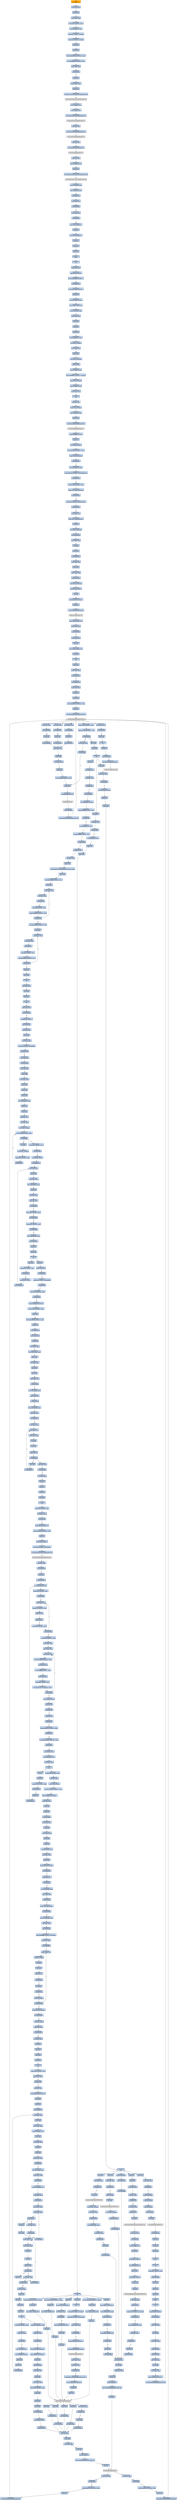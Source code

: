 digraph G {
node[shape=rectangle,style=filled,fillcolor=lightsteelblue,color=lightsteelblue]
bgcolor="transparent"
a0x004025d2call_0x0040407c[label="start\ncall 0x0040407c",color="lightgrey",fillcolor="orange"];
a0x0040407cmovl_edi_edi[label="0x0040407c\nmovl %edi, %edi"];
a0x0040407epushl_ebp[label="0x0040407e\npushl %ebp"];
a0x0040407fmovl_esp_ebp[label="0x0040407f\nmovl %esp, %ebp"];
a0x00404081subl_0x10UINT8_esp[label="0x00404081\nsubl $0x10<UINT8>, %esp"];
a0x00404084movl_0x0040f11c_eax[label="0x00404084\nmovl 0x0040f11c, %eax"];
a0x00404089andl_0x0UINT8__8ebp_[label="0x00404089\nandl $0x0<UINT8>, -8(%ebp)"];
a0x0040408dandl_0x0UINT8__4ebp_[label="0x0040408d\nandl $0x0<UINT8>, -4(%ebp)"];
a0x00404091pushl_ebx[label="0x00404091\npushl %ebx"];
a0x00404092pushl_edi[label="0x00404092\npushl %edi"];
a0x00404093movl_0xbb40e64eUINT32_edi[label="0x00404093\nmovl $0xbb40e64e<UINT32>, %edi"];
a0x00404098movl_0xffff0000UINT32_ebx[label="0x00404098\nmovl $0xffff0000<UINT32>, %ebx"];
a0x0040409dcmpl_edi_eax[label="0x0040409d\ncmpl %edi, %eax"];
a0x0040409fje_0x004040ae[label="0x0040409f\nje 0x004040ae"];
a0x004040aepushl_esi[label="0x004040ae\npushl %esi"];
a0x004040afleal__8ebp__eax[label="0x004040af\nleal -8(%ebp), %eax"];
a0x004040b2pushl_eax[label="0x004040b2\npushl %eax"];
a0x004040b3call_GetSystemTimeAsFileTime_kernel32_dll[label="0x004040b3\ncall GetSystemTimeAsFileTime@kernel32.dll"];
GetSystemTimeAsFileTime_kernel32_dll[label="GetSystemTimeAsFileTime@kernel32.dll",color="lightgrey",fillcolor="lightgrey"];
a0x004040b9movl__4ebp__esi[label="0x004040b9\nmovl -4(%ebp), %esi"];
a0x004040bcxorl__8ebp__esi[label="0x004040bc\nxorl -8(%ebp), %esi"];
a0x004040bfcall_GetCurrentProcessId_kernel32_dll[label="0x004040bf\ncall GetCurrentProcessId@kernel32.dll"];
GetCurrentProcessId_kernel32_dll[label="GetCurrentProcessId@kernel32.dll",color="lightgrey",fillcolor="lightgrey"];
a0x004040c5xorl_eax_esi[label="0x004040c5\nxorl %eax, %esi"];
a0x004040c7call_GetCurrentThreadId_kernel32_dll[label="0x004040c7\ncall GetCurrentThreadId@kernel32.dll"];
GetCurrentThreadId_kernel32_dll[label="GetCurrentThreadId@kernel32.dll",color="lightgrey",fillcolor="lightgrey"];
a0x004040cdxorl_eax_esi[label="0x004040cd\nxorl %eax, %esi"];
a0x004040cfcall_GetTickCount_kernel32_dll[label="0x004040cf\ncall GetTickCount@kernel32.dll"];
GetTickCount_kernel32_dll[label="GetTickCount@kernel32.dll",color="lightgrey",fillcolor="lightgrey"];
a0x004040d5xorl_eax_esi[label="0x004040d5\nxorl %eax, %esi"];
a0x004040d7leal__16ebp__eax[label="0x004040d7\nleal -16(%ebp), %eax"];
a0x004040dapushl_eax[label="0x004040da\npushl %eax"];
a0x004040dbcall_QueryPerformanceCounter_kernel32_dll[label="0x004040db\ncall QueryPerformanceCounter@kernel32.dll"];
QueryPerformanceCounter_kernel32_dll[label="QueryPerformanceCounter@kernel32.dll",color="lightgrey",fillcolor="lightgrey"];
a0x004040e1movl__12ebp__eax[label="0x004040e1\nmovl -12(%ebp), %eax"];
a0x004040e4xorl__16ebp__eax[label="0x004040e4\nxorl -16(%ebp), %eax"];
a0x004040e7xorl_eax_esi[label="0x004040e7\nxorl %eax, %esi"];
a0x004040e9cmpl_edi_esi[label="0x004040e9\ncmpl %edi, %esi"];
a0x004040ebjne_0x004040f4[label="0x004040eb\njne 0x004040f4"];
a0x004040f4testl_esi_ebx[label="0x004040f4\ntestl %esi, %ebx"];
a0x004040f6jne_0x004040ff[label="0x004040f6\njne 0x004040ff"];
a0x004040ffmovl_esi_0x0040f11c[label="0x004040ff\nmovl %esi, 0x0040f11c"];
a0x00404105notl_esi[label="0x00404105\nnotl %esi"];
a0x00404107movl_esi_0x0040f120[label="0x00404107\nmovl %esi, 0x0040f120"];
a0x0040410dpopl_esi[label="0x0040410d\npopl %esi"];
a0x0040410epopl_edi[label="0x0040410e\npopl %edi"];
a0x0040410fpopl_ebx[label="0x0040410f\npopl %ebx"];
a0x00404110leave_[label="0x00404110\nleave "];
a0x00404111ret[label="0x00404111\nret"];
a0x004025d7jmp_0x00402455[label="0x004025d7\njmp 0x00402455"];
a0x00402455pushl_0x58UINT8[label="0x00402455\npushl $0x58<UINT8>"];
a0x00402457pushl_0x40d8a0UINT32[label="0x00402457\npushl $0x40d8a0<UINT32>"];
a0x0040245ccall_0x00403e94[label="0x0040245c\ncall 0x00403e94"];
a0x00403e94pushl_0x403ef0UINT32[label="0x00403e94\npushl $0x403ef0<UINT32>"];
a0x00403e99pushl_fs_0[label="0x00403e99\npushl %fs:0"];
a0x00403ea0movl_0x10esp__eax[label="0x00403ea0\nmovl 0x10(%esp), %eax"];
a0x00403ea4movl_ebp_0x10esp_[label="0x00403ea4\nmovl %ebp, 0x10(%esp)"];
a0x00403ea8leal_0x10esp__ebp[label="0x00403ea8\nleal 0x10(%esp), %ebp"];
a0x00403eacsubl_eax_esp[label="0x00403eac\nsubl %eax, %esp"];
a0x00403eaepushl_ebx[label="0x00403eae\npushl %ebx"];
a0x00403eafpushl_esi[label="0x00403eaf\npushl %esi"];
a0x00403eb0pushl_edi[label="0x00403eb0\npushl %edi"];
a0x00403eb1movl_0x0040f11c_eax[label="0x00403eb1\nmovl 0x0040f11c, %eax"];
a0x00403eb6xorl_eax__4ebp_[label="0x00403eb6\nxorl %eax, -4(%ebp)"];
a0x00403eb9xorl_ebp_eax[label="0x00403eb9\nxorl %ebp, %eax"];
a0x00403ebbpushl_eax[label="0x00403ebb\npushl %eax"];
a0x00403ebcmovl_esp__24ebp_[label="0x00403ebc\nmovl %esp, -24(%ebp)"];
a0x00403ebfpushl__8ebp_[label="0x00403ebf\npushl -8(%ebp)"];
a0x00403ec2movl__4ebp__eax[label="0x00403ec2\nmovl -4(%ebp), %eax"];
a0x00403ec5movl_0xfffffffeUINT32__4ebp_[label="0x00403ec5\nmovl $0xfffffffe<UINT32>, -4(%ebp)"];
a0x00403eccmovl_eax__8ebp_[label="0x00403ecc\nmovl %eax, -8(%ebp)"];
a0x00403ecfleal__16ebp__eax[label="0x00403ecf\nleal -16(%ebp), %eax"];
a0x00403ed2movl_eax_fs_0[label="0x00403ed2\nmovl %eax, %fs:0"];
a0x00403ed8ret[label="0x00403ed8\nret"];
a0x00402461xorl_esi_esi[label="0x00402461\nxorl %esi, %esi"];
a0x00402463movl_esi__4ebp_[label="0x00402463\nmovl %esi, -4(%ebp)"];
a0x00402466leal__104ebp__eax[label="0x00402466\nleal -104(%ebp), %eax"];
a0x00402469pushl_eax[label="0x00402469\npushl %eax"];
a0x0040246acall_GetStartupInfoW_kernel32_dll[label="0x0040246a\ncall GetStartupInfoW@kernel32.dll"];
GetStartupInfoW_kernel32_dll[label="GetStartupInfoW@kernel32.dll",color="lightgrey",fillcolor="lightgrey"];
a0x00402470pushl_0xfffffffeUINT8[label="0x00402470\npushl $0xfffffffe<UINT8>"];
a0x00402472popl_edi[label="0x00402472\npopl %edi"];
a0x00402473movl_edi__4ebp_[label="0x00402473\nmovl %edi, -4(%ebp)"];
a0x00402476movl_0x5a4dUINT32_eax[label="0x00402476\nmovl $0x5a4d<UINT32>, %eax"];
a0x0040247bcmpw_ax_0x00400000[label="0x0040247b\ncmpw %ax, 0x00400000"];
a0x00402482jne_0x004024bc[label="0x00402482\njne 0x004024bc"];
a0x00402484movl_0x0040003c_eax[label="0x00402484\nmovl 0x0040003c, %eax"];
a0x00402489cmpl_0x4550UINT32_0x400000eax_[label="0x00402489\ncmpl $0x4550<UINT32>, 0x400000(%eax)"];
a0x00402493jne_0x004024bc[label="0x00402493\njne 0x004024bc"];
a0x00402495movl_0x10bUINT32_ecx[label="0x00402495\nmovl $0x10b<UINT32>, %ecx"];
a0x0040249acmpw_cx_0x400018eax_[label="0x0040249a\ncmpw %cx, 0x400018(%eax)"];
a0x004024a1jne_0x004024bc[label="0x004024a1\njne 0x004024bc"];
a0x004024a3cmpl_0xeUINT8_0x400074eax_[label="0x004024a3\ncmpl $0xe<UINT8>, 0x400074(%eax)"];
a0x004024aajbe_0x004024bc[label="0x004024aa\njbe 0x004024bc"];
a0x004024acxorl_ecx_ecx[label="0x004024ac\nxorl %ecx, %ecx"];
a0x004024aecmpl_esi_0x4000e8eax_[label="0x004024ae\ncmpl %esi, 0x4000e8(%eax)"];
a0x004024b4setne_cl[label="0x004024b4\nsetne %cl"];
a0x004024b7movl_ecx__28ebp_[label="0x004024b7\nmovl %ecx, -28(%ebp)"];
a0x004024bajmp_0x004024bf[label="0x004024ba\njmp 0x004024bf"];
a0x004024bfxorl_ebx_ebx[label="0x004024bf\nxorl %ebx, %ebx"];
a0x004024c1incl_ebx[label="0x004024c1\nincl %ebx"];
a0x004024c2pushl_ebx[label="0x004024c2\npushl %ebx"];
a0x004024c3call_0x00403e63[label="0x004024c3\ncall 0x00403e63"];
a0x00403e63movl_edi_edi[label="0x00403e63\nmovl %edi, %edi"];
a0x00403e65pushl_ebp[label="0x00403e65\npushl %ebp"];
a0x00403e66movl_esp_ebp[label="0x00403e66\nmovl %esp, %ebp"];
a0x00403e68xorl_eax_eax[label="0x00403e68\nxorl %eax, %eax"];
a0x00403e6acmpl_eax_0x8ebp_[label="0x00403e6a\ncmpl %eax, 0x8(%ebp)"];
a0x00403e6dpushl_0x0UINT8[label="0x00403e6d\npushl $0x0<UINT8>"];
a0x00403e6fsete_al[label="0x00403e6f\nsete %al"];
a0x00403e72pushl_0x1000UINT32[label="0x00403e72\npushl $0x1000<UINT32>"];
a0x00403e77pushl_eax[label="0x00403e77\npushl %eax"];
a0x00403e78call_HeapCreate_kernel32_dll[label="0x00403e78\ncall HeapCreate@kernel32.dll"];
HeapCreate_kernel32_dll[label="HeapCreate@kernel32.dll",color="lightgrey",fillcolor="lightgrey"];
a0x00403e7emovl_eax_0x00410474[label="0x00403e7e\nmovl %eax, 0x00410474"];
a0x00403e83testl_eax_eax[label="0x00403e83\ntestl %eax, %eax"];
a0x00403e85jne_0x00403e89[label="0x00403e85\njne 0x00403e89"];
a0x00403e89xorl_eax_eax[label="0x00403e89\nxorl %eax, %eax"];
a0x00403e8bincl_eax[label="0x00403e8b\nincl %eax"];
a0x00403e8cmovl_eax_0x00412764[label="0x00403e8c\nmovl %eax, 0x00412764"];
a0x00403e91popl_ebp[label="0x00403e91\npopl %ebp"];
a0x00403e92ret[label="0x00403e92\nret"];
a0x004024c8popl_ecx[label="0x004024c8\npopl %ecx"];
a0x004024c9testl_eax_eax[label="0x004024c9\ntestl %eax, %eax"];
a0x004024cbjne_0x004024d5[label="0x004024cb\njne 0x004024d5"];
a0x004024d5call_0x00403cd6[label="0x004024d5\ncall 0x00403cd6"];
a0x00403cd6movl_edi_edi[label="0x00403cd6\nmovl %edi, %edi"];
a0x00403cd8pushl_esi[label="0x00403cd8\npushl %esi"];
a0x00403cd9pushl_edi[label="0x00403cd9\npushl %edi"];
a0x00403cdamovl_0x40c8b0UINT32_esi[label="0x00403cda\nmovl $0x40c8b0<UINT32>, %esi"];
a0x00403cdfpushl_esi[label="0x00403cdf\npushl %esi"];
a0x00403ce0call_GetModuleHandleW_kernel32_dll[label="0x00403ce0\ncall GetModuleHandleW@kernel32.dll"];
GetModuleHandleW_kernel32_dll[label="GetModuleHandleW@kernel32.dll",color="lightgrey",fillcolor="lightgrey"];
a0x00403ce6testl_eax_eax[label="0x00403ce6\ntestl %eax, %eax"];
a0x00403ce8jne_0x00403cf1[label="0x00403ce8\njne 0x00403cf1"];
a0x00403ceapushl_esi[label="0x00403cea\npushl %esi"];
a0x00403cebcall_0x00402b7e[label="0x00403ceb\ncall 0x00402b7e"];
a0x00402b7emovl_edi_edi[label="0x00402b7e\nmovl %edi, %edi"];
a0x00402b80pushl_ebp[label="0x00402b80\npushl %ebp"];
a0x00402b81movl_esp_ebp[label="0x00402b81\nmovl %esp, %ebp"];
a0x00402b83pushl_edi[label="0x00402b83\npushl %edi"];
a0x00402b84movl_0x3e8UINT32_edi[label="0x00402b84\nmovl $0x3e8<UINT32>, %edi"];
a0x00402b89pushl_edi[label="0x00402b89\npushl %edi"];
a0x00402b8acall_Sleep_kernel32_dll[label="0x00402b8a\ncall Sleep@kernel32.dll"];
Sleep_kernel32_dll[label="Sleep@kernel32.dll",color="lightgrey",fillcolor="lightgrey"];
a0x00402b90pushl_0x8ebp_[label="0x00402b90\npushl 0x8(%ebp)"];
a0x00402b93call_GetModuleHandleW_kernel32_dll[label="0x00402b93\ncall GetModuleHandleW@kernel32.dll"];
a0x00402b99addl_0x3e8UINT32_edi[label="0x00402b99\naddl $0x3e8<UINT32>, %edi"];
a0x00402b9fcmpl_0xea60UINT32_edi[label="0x00402b9f\ncmpl $0xea60<UINT32>, %edi"];
a0x00402ba5ja_0x00402bab[label="0x00402ba5\nja 0x00402bab"];
a0x00402ba7testl_eax_eax[label="0x00402ba7\ntestl %eax, %eax"];
a0x00402ba9je_0x00402b89[label="0x00402ba9\nje 0x00402b89"];
a0x00402babpopl_edi[label="0x00402bab\npopl %edi"];
a0x00402bacpopl_ebp[label="0x00402bac\npopl %ebp"];
a0x00402badret[label="0x00402bad\nret"];
a0x00403cf0popl_ecx[label="0x00403cf0\npopl %ecx"];
a0x00403cf1movl_eax_edi[label="0x00403cf1\nmovl %eax, %edi"];
a0x00403cf3testl_edi_edi[label="0x00403cf3\ntestl %edi, %edi"];
a0x00403cf5je_0x00403e59[label="0x00403cf5\nje 0x00403e59"];
a0x00403e59call_0x00403982[label="0x00403e59\ncall 0x00403982"];
a0x00403982movl_0x0040f110_eax[label="0x00403982\nmovl 0x0040f110, %eax"];
a0x00403987cmpl_0xffffffffUINT8_eax[label="0x00403987\ncmpl $0xffffffff<UINT8>, %eax"];
a0x0040398aje_0x004039a2[label="0x0040398a\nje 0x004039a2"];
a0x004039a2movl_0x0040f114_eax[label="0x004039a2\nmovl 0x0040f114, %eax"];
a0x004039a7cmpl_0xffffffffUINT8_eax[label="0x004039a7\ncmpl $0xffffffff<UINT8>, %eax"];
a0x004039aaje_0x004039ba[label="0x004039aa\nje 0x004039ba"];
a0x004039bajmp_0x00405582[label="0x004039ba\njmp 0x00405582"];
a0x00405582movl_edi_edi[label="0x00405582\nmovl %edi, %edi"];
a0x00405584pushl_ebx[label="0x00405584\npushl %ebx"];
a0x00405585movl_DeleteCriticalSection_kernel32_dll_ebx[label="0x00405585\nmovl DeleteCriticalSection@kernel32.dll, %ebx"];
a0x0040558bpushl_esi[label="0x0040558b\npushl %esi"];
a0x0040558cmovl_0x40f298UINT32_esi[label="0x0040558c\nmovl $0x40f298<UINT32>, %esi"];
a0x00405591pushl_edi[label="0x00405591\npushl %edi"];
a0x00405592movl_esi__edi[label="0x00405592\nmovl (%esi), %edi"];
a0x00405594testl_edi_edi[label="0x00405594\ntestl %edi, %edi"];
a0x00405596je_0x004055ab[label="0x00405596\nje 0x004055ab"];
a0x004055abaddl_0x8UINT8_esi[label="0x004055ab\naddl $0x8<UINT8>, %esi"];
a0x004055aecmpl_0x40f3b8UINT32_esi[label="0x004055ae\ncmpl $0x40f3b8<UINT32>, %esi"];
a0x004055b4jl_0x00405592[label="0x004055b4\njl 0x00405592"];
a0x004055b6movl_0x40f298UINT32_esi[label="0x004055b6\nmovl $0x40f298<UINT32>, %esi"];
a0x004055bbpopl_edi[label="0x004055bb\npopl %edi"];
a0x004055bcmovl_esi__eax[label="0x004055bc\nmovl (%esi), %eax"];
a0x004055betestl_eax_eax[label="0x004055be\ntestl %eax, %eax"];
a0x004055c0je_0x004055cb[label="0x004055c0\nje 0x004055cb"];
a0x004055cbaddl_0x8UINT8_esi[label="0x004055cb\naddl $0x8<UINT8>, %esi"];
a0x004055cecmpl_0x40f3b8UINT32_esi[label="0x004055ce\ncmpl $0x40f3b8<UINT32>, %esi"];
a0x004055d4jl_0x004055bc[label="0x004055d4\njl 0x004055bc"];
a0x004055d6popl_esi[label="0x004055d6\npopl %esi"];
a0x004055d7popl_ebx[label="0x004055d7\npopl %ebx"];
a0x004055d8ret[label="0x004055d8\nret"];
a0x00403e5exorl_eax_eax[label="0x00403e5e\nxorl %eax, %eax"];
a0x00403e60popl_edi[label="0x00403e60\npopl %edi"];
a0x00403e61popl_esi[label="0x00403e61\npopl %esi"];
a0x00403e62ret[label="0x00403e62\nret"];
a0x004024datestl_eax_eax[label="0x004024da\ntestl %eax, %eax"];
a0x004024dcjne_0x004024e6[label="0x004024dc\njne 0x004024e6"];
a0x004024depushl_0x10UINT8[label="0x004024de\npushl $0x10<UINT8>"];
a0x004024e0call_0x0040242c[label="0x004024e0\ncall 0x0040242c"];
a0x0040242cmovl_edi_edi[label="0x0040242c\nmovl %edi, %edi"];
a0x0040242epushl_ebp[label="0x0040242e\npushl %ebp"];
a0x0040242fmovl_esp_ebp[label="0x0040242f\nmovl %esp, %ebp"];
a0x00402431cmpl_0x1UINT8_0x0040ff08[label="0x00402431\ncmpl $0x1<UINT8>, 0x0040ff08"];
a0x00402438jne_0x0040243f[label="0x00402438\njne 0x0040243f"];
a0x0040243fpushl_0x8ebp_[label="0x0040243f\npushl 0x8(%ebp)"];
a0x00402442call_0x00402eb6[label="0x00402442\ncall 0x00402eb6"];
a0x00402eb6movl_edi_edi[label="0x00402eb6\nmovl %edi, %edi"];
a0x00402eb8pushl_ebp[label="0x00402eb8\npushl %ebp"];
a0x00402eb9movl_esp_ebp[label="0x00402eb9\nmovl %esp, %ebp"];
a0x00402ebbpushl_ecx[label="0x00402ebb\npushl %ecx"];
a0x00402ebcpushl_ecx[label="0x00402ebc\npushl %ecx"];
a0x00402ebdpushl_ebx[label="0x00402ebd\npushl %ebx"];
a0x00402ebemovl_0x8ebp__ebx[label="0x00402ebe\nmovl 0x8(%ebp), %ebx"];
a0x00402ec1pushl_esi[label="0x00402ec1\npushl %esi"];
a0x00402ec2pushl_edi[label="0x00402ec2\npushl %edi"];
a0x00402ec3xorl_esi_esi[label="0x00402ec3\nxorl %esi, %esi"];
a0x00402ec5xorl_edi_edi[label="0x00402ec5\nxorl %edi, %edi"];
a0x00402ec7movl_edi__4ebp_[label="0x00402ec7\nmovl %edi, -4(%ebp)"];
a0x00402ecacmpl_0x40f008edi8__ebx[label="0x00402eca\ncmpl 0x40f008(,%edi,8), %ebx"];
a0x00402ed1je_0x00402edc[label="0x00402ed1\nje 0x00402edc"];
a0x00402ed3incl_edi[label="0x00402ed3\nincl %edi"];
a0x00402ed4movl_edi__4ebp_[label="0x00402ed4\nmovl %edi, -4(%ebp)"];
a0x00402ed7cmpl_0x17UINT8_edi[label="0x00402ed7\ncmpl $0x17<UINT8>, %edi"];
a0x00402edajb_0x00402eca[label="0x00402eda\njb 0x00402eca"];
a0x00402edccmpl_0x17UINT8_edi[label="0x00402edc\ncmpl $0x17<UINT8>, %edi"];
a0x00402edfjae_0x0040305c[label="0x00402edf\njae 0x0040305c"];
a0x00402ee5pushl_0x3UINT8[label="0x00402ee5\npushl $0x3<UINT8>"];
a0x00402ee7call_0x00405ea3[label="0x00402ee7\ncall 0x00405ea3"];
a0x00405ea3movl_edi_edi[label="0x00405ea3\nmovl %edi, %edi"];
a0x00405ea5pushl_ebp[label="0x00405ea5\npushl %ebp"];
a0x00405ea6movl_esp_ebp[label="0x00405ea6\nmovl %esp, %ebp"];
a0x00405ea8movl_0x8ebp__ecx[label="0x00405ea8\nmovl 0x8(%ebp), %ecx"];
a0x00405eabpushl_esi[label="0x00405eab\npushl %esi"];
a0x00405eacxorl_esi_esi[label="0x00405eac\nxorl %esi, %esi"];
a0x00405eaecmpl_esi_ecx[label="0x00405eae\ncmpl %esi, %ecx"];
a0x00405eb0jl_0x00405ed0[label="0x00405eb0\njl 0x00405ed0"];
a0x00405eb2cmpl_0x2UINT8_ecx[label="0x00405eb2\ncmpl $0x2<UINT8>, %ecx"];
a0x00405eb5jle_0x00405ec3[label="0x00405eb5\njle 0x00405ec3"];
a0x00405eb7cmpl_0x3UINT8_ecx[label="0x00405eb7\ncmpl $0x3<UINT8>, %ecx"];
a0x00405ebajne_0x00405ed0[label="0x00405eba\njne 0x00405ed0"];
a0x00405ebcmovl_0x0040ff08_eax[label="0x00405ebc\nmovl 0x0040ff08, %eax"];
a0x00405ec1jmp_0x00405eeb[label="0x00405ec1\njmp 0x00405eeb"];
a0x00405eebpopl_esi[label="0x00405eeb\npopl %esi"];
a0x00405eecpopl_ebp[label="0x00405eec\npopl %ebp"];
a0x00405eedret[label="0x00405eed\nret"];
a0x00402eecpopl_ecx[label="0x00402eec\npopl %ecx"];
a0x00402eedcmpl_0x1UINT8_eax[label="0x00402eed\ncmpl $0x1<UINT8>, %eax"];
a0x00402ef0je_0x0040302a[label="0x00402ef0\nje 0x0040302a"];
a0x00402ef6pushl_0x3UINT8[label="0x00402ef6\npushl $0x3<UINT8>"];
a0x00402ef8call_0x00405ea3[label="0x00402ef8\ncall 0x00405ea3"];
a0x00402efdpopl_ecx[label="0x00402efd\npopl %ecx"];
a0x00402efetestl_eax_eax[label="0x00402efe\ntestl %eax, %eax"];
a0x00402f00jne_0x00402f0f[label="0x00402f00\njne 0x00402f0f"];
a0x00402f02cmpl_0x1UINT8_0x0040f000[label="0x00402f02\ncmpl $0x1<UINT8>, 0x0040f000"];
a0x00402f09je_0x0040302a[label="0x00402f09\nje 0x0040302a"];
a0x00402f0fcmpl_0xfcUINT32_ebx[label="0x00402f0f\ncmpl $0xfc<UINT32>, %ebx"];
a0x00402f15je_0x0040305c[label="0x00402f15\nje 0x0040305c"];
a0x00402f1bpushl_0x40c808UINT32[label="0x00402f1b\npushl $0x40c808<UINT32>"];
a0x00402f20movl_0x314UINT32_ebx[label="0x00402f20\nmovl $0x314<UINT32>, %ebx"];
a0x00402f25pushl_ebx[label="0x00402f25\npushl %ebx"];
a0x00402f26movl_0x40ff40UINT32_edi[label="0x00402f26\nmovl $0x40ff40<UINT32>, %edi"];
a0x00402f2bpushl_edi[label="0x00402f2b\npushl %edi"];
a0x00402f2ccall_0x00405e3b[label="0x00402f2c\ncall 0x00405e3b"];
a0x00405e3bmovl_edi_edi[label="0x00405e3b\nmovl %edi, %edi"];
a0x00405e3dpushl_ebp[label="0x00405e3d\npushl %ebp"];
a0x00405e3emovl_esp_ebp[label="0x00405e3e\nmovl %esp, %ebp"];
a0x00405e40movl_0x8ebp__ecx[label="0x00405e40\nmovl 0x8(%ebp), %ecx"];
a0x00405e43pushl_ebx[label="0x00405e43\npushl %ebx"];
a0x00405e44xorl_ebx_ebx[label="0x00405e44\nxorl %ebx, %ebx"];
a0x00405e46pushl_esi[label="0x00405e46\npushl %esi"];
a0x00405e47pushl_edi[label="0x00405e47\npushl %edi"];
a0x00405e48cmpl_ebx_ecx[label="0x00405e48\ncmpl %ebx, %ecx"];
a0x00405e4aje_0x00405e53[label="0x00405e4a\nje 0x00405e53"];
a0x00405e4cmovl_0xcebp__edi[label="0x00405e4c\nmovl 0xc(%ebp), %edi"];
a0x00405e4fcmpl_ebx_edi[label="0x00405e4f\ncmpl %ebx, %edi"];
a0x00405e51ja_0x00405e6e[label="0x00405e51\nja 0x00405e6e"];
a0x00405e6emovl_0x10ebp__esi[label="0x00405e6e\nmovl 0x10(%ebp), %esi"];
a0x00405e71cmpl_ebx_esi[label="0x00405e71\ncmpl %ebx, %esi"];
a0x00405e73jne_0x00405e79[label="0x00405e73\njne 0x00405e79"];
a0x00405e79movl_ecx_edx[label="0x00405e79\nmovl %ecx, %edx"];
a0x00405e7bmovb_esi__al[label="0x00405e7b\nmovb (%esi), %al"];
a0x00405e7dmovb_al_edx_[label="0x00405e7d\nmovb %al, (%edx)"];
a0x00405e7fincl_edx[label="0x00405e7f\nincl %edx"];
a0x00405e80incl_esi[label="0x00405e80\nincl %esi"];
a0x00405e81cmpb_bl_al[label="0x00405e81\ncmpb %bl, %al"];
a0x00405e83je_0x00405e88[label="0x00405e83\nje 0x00405e88"];
a0x00405e85decl_edi[label="0x00405e85\ndecl %edi"];
a0x00405e86jne_0x00405e7b[label="0x00405e86\njne 0x00405e7b"];
a0x00405e88cmpl_ebx_edi[label="0x00405e88\ncmpl %ebx, %edi"];
a0x00405e8ajne_0x00405e9c[label="0x00405e8a\njne 0x00405e9c"];
a0x00405e9cxorl_eax_eax[label="0x00405e9c\nxorl %eax, %eax"];
a0x00405e9epopl_edi[label="0x00405e9e\npopl %edi"];
a0x00405e9fpopl_esi[label="0x00405e9f\npopl %esi"];
a0x00405ea0popl_ebx[label="0x00405ea0\npopl %ebx"];
a0x00405ea1popl_ebp[label="0x00405ea1\npopl %ebp"];
a0x00405ea2ret[label="0x00405ea2\nret"];
a0x00402f31addl_0xcUINT8_esp[label="0x00402f31\naddl $0xc<UINT8>, %esp"];
a0x00402f34testl_eax_eax[label="0x00402f34\ntestl %eax, %eax"];
a0x00402f36je_0x00402f45[label="0x00402f36\nje 0x00402f45"];
a0x00402f45pushl_0x104UINT32[label="0x00402f45\npushl $0x104<UINT32>"];
a0x00402f4amovl_0x40ff59UINT32_esi[label="0x00402f4a\nmovl $0x40ff59<UINT32>, %esi"];
a0x00402f4fpushl_esi[label="0x00402f4f\npushl %esi"];
a0x00402f50pushl_0x0UINT8[label="0x00402f50\npushl $0x0<UINT8>"];
a0x00402f52movb_0x0UINT8_0x0041005d[label="0x00402f52\nmovb $0x0<UINT8>, 0x0041005d"];
a0x00402f59call_GetModuleFileNameA_kernel32_dll[label="0x00402f59\ncall GetModuleFileNameA@kernel32.dll"];
GetModuleFileNameA_kernel32_dll[label="GetModuleFileNameA@kernel32.dll",color="lightgrey",fillcolor="lightgrey"];
a0x00402f5ftestl_eax_eax[label="0x00402f5f\ntestl %eax, %eax"];
a0x00402f61jne_0x00402f89[label="0x00402f61\njne 0x00402f89"];
a0x00402f89pushl_esi[label="0x00402f89\npushl %esi"];
a0x00402f8acall_0x00405db0[label="0x00402f8a\ncall 0x00405db0"];
a0x00405db0movl_0x4esp__ecx[label="0x00405db0\nmovl 0x4(%esp), %ecx"];
a0x00405db4testl_0x3UINT32_ecx[label="0x00405db4\ntestl $0x3<UINT32>, %ecx"];
a0x00405dbaje_0x00405de0[label="0x00405dba\nje 0x00405de0"];
a0x00405dbcmovb_ecx__al[label="0x00405dbc\nmovb (%ecx), %al"];
a0x00405dbeaddl_0x1UINT8_ecx[label="0x00405dbe\naddl $0x1<UINT8>, %ecx"];
a0x00405dc1testb_al_al[label="0x00405dc1\ntestb %al, %al"];
a0x00405dc3je_0x00405e13[label="0x00405dc3\nje 0x00405e13"];
a0x00405dc5testl_0x3UINT32_ecx[label="0x00405dc5\ntestl $0x3<UINT32>, %ecx"];
a0x00405dcbjne_0x00405dbc[label="0x00405dcb\njne 0x00405dbc"];
a0x00405dcdaddl_0x0UINT32_eax[label="0x00405dcd\naddl $0x0<UINT32>, %eax"];
a0x00405dd2leal_esp__esp[label="0x00405dd2\nleal (%esp), %esp"];
a0x00405dd9leal_esp__esp[label="0x00405dd9\nleal (%esp), %esp"];
a0x00405de0movl_ecx__eax[label="0x00405de0\nmovl (%ecx), %eax"];
a0x00405de2movl_0x7efefeffUINT32_edx[label="0x00405de2\nmovl $0x7efefeff<UINT32>, %edx"];
a0x00405de7addl_eax_edx[label="0x00405de7\naddl %eax, %edx"];
a0x00405de9xorl_0xffffffffUINT8_eax[label="0x00405de9\nxorl $0xffffffff<UINT8>, %eax"];
a0x00405decxorl_edx_eax[label="0x00405dec\nxorl %edx, %eax"];
a0x00405deeaddl_0x4UINT8_ecx[label="0x00405dee\naddl $0x4<UINT8>, %ecx"];
a0x00405df1testl_0x81010100UINT32_eax[label="0x00405df1\ntestl $0x81010100<UINT32>, %eax"];
a0x00405df6je_0x00405de0[label="0x00405df6\nje 0x00405de0"];
a0x00405df8movl__4ecx__eax[label="0x00405df8\nmovl -4(%ecx), %eax"];
a0x00405dfbtestb_al_al[label="0x00405dfb\ntestb %al, %al"];
a0x00405dfdje_0x00405e31[label="0x00405dfd\nje 0x00405e31"];
a0x00405dfftestb_ah_ah[label="0x00405dff\ntestb %ah, %ah"];
a0x00405e01je_0x00405e27[label="0x00405e01\nje 0x00405e27"];
a0x00405e03testl_0xff0000UINT32_eax[label="0x00405e03\ntestl $0xff0000<UINT32>, %eax"];
a0x00405e08je_0x00405e1d[label="0x00405e08\nje 0x00405e1d"];
a0x00405e0atestl_0xff000000UINT32_eax[label="0x00405e0a\ntestl $0xff000000<UINT32>, %eax"];
a0x00405e0fje_0x00405e13[label="0x00405e0f\nje 0x00405e13"];
a0x00405e13leal__1ecx__eax[label="0x00405e13\nleal -1(%ecx), %eax"];
a0x00405e16movl_0x4esp__ecx[label="0x00405e16\nmovl 0x4(%esp), %ecx"];
a0x00405e1asubl_ecx_eax[label="0x00405e1a\nsubl %ecx, %eax"];
a0x00405e1cret[label="0x00405e1c\nret"];
a0x00402f8fincl_eax[label="0x00402f8f\nincl %eax"];
a0x00402f90popl_ecx[label="0x00402f90\npopl %ecx"];
a0x00402f91cmpl_0x3cUINT8_eax[label="0x00402f91\ncmpl $0x3c<UINT8>, %eax"];
a0x00402f94jbe_0x00402fce[label="0x00402f94\njbe 0x00402fce"];
a0x00402f96pushl_esi[label="0x00402f96\npushl %esi"];
a0x00402f97call_0x00405db0[label="0x00402f97\ncall 0x00405db0"];
a0x00402f9csubl_0x3bUINT8_esi[label="0x00402f9c\nsubl $0x3b<UINT8>, %esi"];
a0x00402f9faddl_esi_eax[label="0x00402f9f\naddl %esi, %eax"];
a0x00402fa1pushl_0x3UINT8[label="0x00402fa1\npushl $0x3<UINT8>"];
a0x00402fa3movl_0x410254UINT32_ecx[label="0x00402fa3\nmovl $0x410254<UINT32>, %ecx"];
a0x00402fa8pushl_0x40c7ecUINT32[label="0x00402fa8\npushl $0x40c7ec<UINT32>"];
a0x00402fadsubl_eax_ecx[label="0x00402fad\nsubl %eax, %ecx"];
a0x00402fafpushl_ecx[label="0x00402faf\npushl %ecx"];
a0x00402fb0pushl_eax[label="0x00402fb0\npushl %eax"];
a0x00402fb1call_0x00405cf8[label="0x00402fb1\ncall 0x00405cf8"];
a0x00405cf8movl_edi_edi[label="0x00405cf8\nmovl %edi, %edi"];
a0x00405cfapushl_ebp[label="0x00405cfa\npushl %ebp"];
a0x00405cfbmovl_esp_ebp[label="0x00405cfb\nmovl %esp, %ebp"];
a0x00405cfdpushl_ebx[label="0x00405cfd\npushl %ebx"];
a0x00405cfepushl_esi[label="0x00405cfe\npushl %esi"];
a0x00405cffmovl_0x8ebp__esi[label="0x00405cff\nmovl 0x8(%ebp), %esi"];
a0x00405d02xorl_ebx_ebx[label="0x00405d02\nxorl %ebx, %ebx"];
a0x00405d04pushl_edi[label="0x00405d04\npushl %edi"];
a0x00405d05cmpl_ebx_0x14ebp_[label="0x00405d05\ncmpl %ebx, 0x14(%ebp)"];
a0x00405d08jne_0x00405d1a[label="0x00405d08\njne 0x00405d1a"];
a0x00405d1acmpl_ebx_esi[label="0x00405d1a\ncmpl %ebx, %esi"];
a0x00405d1cje_0x00405d25[label="0x00405d1c\nje 0x00405d25"];
a0x00405d1emovl_0xcebp__edi[label="0x00405d1e\nmovl 0xc(%ebp), %edi"];
a0x00405d21cmpl_ebx_edi[label="0x00405d21\ncmpl %ebx, %edi"];
a0x00405d23ja_0x00405d40[label="0x00405d23\nja 0x00405d40"];
a0x00405d40cmpl_ebx_0x14ebp_[label="0x00405d40\ncmpl %ebx, 0x14(%ebp)"];
a0x00405d43jne_0x00405d49[label="0x00405d43\njne 0x00405d49"];
a0x00405d49movl_0x10ebp__edx[label="0x00405d49\nmovl 0x10(%ebp), %edx"];
a0x00405d4ccmpl_ebx_edx[label="0x00405d4c\ncmpl %ebx, %edx"];
a0x00405d4ejne_0x00405d54[label="0x00405d4e\njne 0x00405d54"];
a0x00405d54cmpl_0xffffffffUINT8_0x14ebp_[label="0x00405d54\ncmpl $0xffffffff<UINT8>, 0x14(%ebp)"];
a0x00405d58movl_esi_eax[label="0x00405d58\nmovl %esi, %eax"];
a0x00405d5ajne_0x00405d6b[label="0x00405d5a\njne 0x00405d6b"];
a0x00405d6bmovb_edx__cl[label="0x00405d6b\nmovb (%edx), %cl"];
a0x00405d6dmovb_cl_eax_[label="0x00405d6d\nmovb %cl, (%eax)"];
a0x00405d6fincl_eax[label="0x00405d6f\nincl %eax"];
a0x00405d70incl_edx[label="0x00405d70\nincl %edx"];
a0x00405d71cmpb_bl_cl[label="0x00405d71\ncmpb %bl, %cl"];
a0x00405d73je_0x00405d7d[label="0x00405d73\nje 0x00405d7d"];
a0x00405d75decl_edi[label="0x00405d75\ndecl %edi"];
a0x00405d76je_0x00405d7d[label="0x00405d76\nje 0x00405d7d"];
a0x00405d78decl_0x14ebp_[label="0x00405d78\ndecl 0x14(%ebp)"];
a0x00405d7bjne_0x00405d6b[label="0x00405d7b\njne 0x00405d6b"];
a0x00405d7dcmpl_ebx_0x14ebp_[label="0x00405d7d\ncmpl %ebx, 0x14(%ebp)"];
a0x00405d80jne_0x00405d84[label="0x00405d80\njne 0x00405d84"];
a0x00405d82movb_bl_eax_[label="0x00405d82\nmovb %bl, (%eax)"];
a0x00405d84cmpl_ebx_edi[label="0x00405d84\ncmpl %ebx, %edi"];
a0x00405d86jne_0x00405d13[label="0x00405d86\njne 0x00405d13"];
a0x00405d13xorl_eax_eax[label="0x00405d13\nxorl %eax, %eax"];
a0x00405d15popl_edi[label="0x00405d15\npopl %edi"];
a0x00405d16popl_esi[label="0x00405d16\npopl %esi"];
a0x00405d17popl_ebx[label="0x00405d17\npopl %ebx"];
a0x00405d18popl_ebp[label="0x00405d18\npopl %ebp"];
a0x00405d19ret[label="0x00405d19\nret"];
a0x00402fb6addl_0x14UINT8_esp[label="0x00402fb6\naddl $0x14<UINT8>, %esp"];
a0x00402fb9testl_eax_eax[label="0x00402fb9\ntestl %eax, %eax"];
a0x00402fbbje_0x00402fce[label="0x00402fbb\nje 0x00402fce"];
a0x00402fcexorl_esi_esi[label="0x00402fce\nxorl %esi, %esi"];
a0x00402fd0pushl_0x40c7e8UINT32[label="0x00402fd0\npushl $0x40c7e8<UINT32>"];
a0x00402fd5pushl_ebx[label="0x00402fd5\npushl %ebx"];
a0x00402fd6pushl_edi[label="0x00402fd6\npushl %edi"];
a0x00402fd7call_0x00405c84[label="0x00402fd7\ncall 0x00405c84"];
a0x00405c84movl_edi_edi[label="0x00405c84\nmovl %edi, %edi"];
a0x00405c86pushl_ebp[label="0x00405c86\npushl %ebp"];
a0x00405c87movl_esp_ebp[label="0x00405c87\nmovl %esp, %ebp"];
a0x00405c89movl_0x8ebp__eax[label="0x00405c89\nmovl 0x8(%ebp), %eax"];
a0x00405c8cpushl_ebx[label="0x00405c8c\npushl %ebx"];
a0x00405c8dxorl_ebx_ebx[label="0x00405c8d\nxorl %ebx, %ebx"];
a0x00405c8fpushl_esi[label="0x00405c8f\npushl %esi"];
a0x00405c90pushl_edi[label="0x00405c90\npushl %edi"];
a0x00405c91cmpl_ebx_eax[label="0x00405c91\ncmpl %ebx, %eax"];
a0x00405c93je_0x00405c9c[label="0x00405c93\nje 0x00405c9c"];
a0x00405c95movl_0xcebp__edi[label="0x00405c95\nmovl 0xc(%ebp), %edi"];
a0x00405c98cmpl_ebx_edi[label="0x00405c98\ncmpl %ebx, %edi"];
a0x00405c9aja_0x00405cb7[label="0x00405c9a\nja 0x00405cb7"];
a0x00405cb7movl_0x10ebp__esi[label="0x00405cb7\nmovl 0x10(%ebp), %esi"];
a0x00405cbacmpl_ebx_esi[label="0x00405cba\ncmpl %ebx, %esi"];
a0x00405cbcjne_0x00405cc2[label="0x00405cbc\njne 0x00405cc2"];
a0x00405cc2movl_eax_edx[label="0x00405cc2\nmovl %eax, %edx"];
a0x00405cc4cmpb_bl_edx_[label="0x00405cc4\ncmpb %bl, (%edx)"];
a0x00405cc6je_0x00405ccc[label="0x00405cc6\nje 0x00405ccc"];
a0x00405cc8incl_edx[label="0x00405cc8\nincl %edx"];
a0x00405cc9decl_edi[label="0x00405cc9\ndecl %edi"];
a0x00405ccajne_0x00405cc4[label="0x00405cca\njne 0x00405cc4"];
a0x00405ccccmpl_ebx_edi[label="0x00405ccc\ncmpl %ebx, %edi"];
a0x00405cceje_0x00405cbe[label="0x00405cce\nje 0x00405cbe"];
a0x00405cd0movb_esi__cl[label="0x00405cd0\nmovb (%esi), %cl"];
a0x00405cd2movb_cl_edx_[label="0x00405cd2\nmovb %cl, (%edx)"];
a0x00405cd4incl_edx[label="0x00405cd4\nincl %edx"];
a0x00405cd5incl_esi[label="0x00405cd5\nincl %esi"];
a0x00405cd6cmpb_bl_cl[label="0x00405cd6\ncmpb %bl, %cl"];
a0x00405cd8je_0x00405cdd[label="0x00405cd8\nje 0x00405cdd"];
a0x00405cdadecl_edi[label="0x00405cda\ndecl %edi"];
a0x00405cdbjne_0x00405cd0[label="0x00405cdb\njne 0x00405cd0"];
a0x00405cddcmpl_ebx_edi[label="0x00405cdd\ncmpl %ebx, %edi"];
a0x00405cdfjne_0x00405cf1[label="0x00405cdf\njne 0x00405cf1"];
a0x00405cf1xorl_eax_eax[label="0x00405cf1\nxorl %eax, %eax"];
a0x00405cf3popl_edi[label="0x00405cf3\npopl %edi"];
a0x00405cf4popl_esi[label="0x00405cf4\npopl %esi"];
a0x00405cf5popl_ebx[label="0x00405cf5\npopl %ebx"];
a0x00405cf6popl_ebp[label="0x00405cf6\npopl %ebp"];
a0x00405cf7ret[label="0x00405cf7\nret"];
a0x00402fdcaddl_0xcUINT8_esp[label="0x00402fdc\naddl $0xc<UINT8>, %esp"];
a0x00402fdftestl_eax_eax[label="0x00402fdf\ntestl %eax, %eax"];
a0x00402fe1je_0x00402ff0[label="0x00402fe1\nje 0x00402ff0"];
a0x00402ff0movl__4ebp__eax[label="0x00402ff0\nmovl -4(%ebp), %eax"];
a0x00402ff3pushl_0x40f00ceax8_[label="0x00402ff3\npushl 0x40f00c(,%eax,8)"];
a0x00402ffapushl_ebx[label="0x00402ffa\npushl %ebx"];
a0x00402ffbpushl_edi[label="0x00402ffb\npushl %edi"];
a0x00402ffccall_0x00405c84[label="0x00402ffc\ncall 0x00405c84"];
a0x00403001addl_0xcUINT8_esp[label="0x00403001\naddl $0xc<UINT8>, %esp"];
a0x00403004testl_eax_eax[label="0x00403004\ntestl %eax, %eax"];
a0x00403006je_0x00403015[label="0x00403006\nje 0x00403015"];
a0x00403015pushl_0x12010UINT32[label="0x00403015\npushl $0x12010<UINT32>"];
a0x0040301apushl_0x40c7c0UINT32[label="0x0040301a\npushl $0x40c7c0<UINT32>"];
a0x0040301fpushl_edi[label="0x0040301f\npushl %edi"];
a0x00403020call_0x00405b1b[label="0x00403020\ncall 0x00405b1b"];
a0x00405b1bmovl_edi_edi[label="0x00405b1b\nmovl %edi, %edi"];
a0x00405b1dpushl_ebp[label="0x00405b1d\npushl %ebp"];
a0x00405b1emovl_esp_ebp[label="0x00405b1e\nmovl %esp, %ebp"];
a0x00405b20subl_0x14UINT8_esp[label="0x00405b20\nsubl $0x14<UINT8>, %esp"];
a0x00405b23pushl_ebx[label="0x00405b23\npushl %ebx"];
a0x00405b24pushl_esi[label="0x00405b24\npushl %esi"];
a0x00405b25pushl_edi[label="0x00405b25\npushl %edi"];
a0x00405b26call_0x0040388d[label="0x00405b26\ncall 0x0040388d"];
a0x0040388dpushl_0x0UINT8[label="0x0040388d\npushl $0x0<UINT8>"];
a0x0040388fcall_0x0040381b[label="0x0040388f\ncall 0x0040381b"];
a0x0040381bmovl_edi_edi[label="0x0040381b\nmovl %edi, %edi"];
a0x0040381dpushl_ebp[label="0x0040381d\npushl %ebp"];
a0x0040381emovl_esp_ebp[label="0x0040381e\nmovl %esp, %ebp"];
a0x00403820pushl_esi[label="0x00403820\npushl %esi"];
a0x00403821pushl_0x0040f114[label="0x00403821\npushl 0x0040f114"];
a0x00403827movl_TlsGetValue_kernel32_dll_esi[label="0x00403827\nmovl TlsGetValue@kernel32.dll, %esi"];
a0x0040382dcall_esi[label="0x0040382d\ncall %esi"];
TlsGetValue_kernel32_dll[label="TlsGetValue@kernel32.dll",color="lightgrey",fillcolor="lightgrey"];
a0x0040382ftestl_eax_eax[label="0x0040382f\ntestl %eax, %eax"];
a0x00403831je_0x00403854[label="0x00403831\nje 0x00403854"];
a0x00403854movl_0x40c8b0UINT32_esi[label="0x00403854\nmovl $0x40c8b0<UINT32>, %esi"];
a0x00403859pushl_esi[label="0x00403859\npushl %esi"];
a0x0040385acall_GetModuleHandleW_kernel32_dll[label="0x0040385a\ncall GetModuleHandleW@kernel32.dll"];
a0x00403860testl_eax_eax[label="0x00403860\ntestl %eax, %eax"];
a0x00403862jne_0x0040386f[label="0x00403862\njne 0x0040386f"];
a0x00403864pushl_esi[label="0x00403864\npushl %esi"];
a0x00403865call_0x00402b7e[label="0x00403865\ncall 0x00402b7e"];
a0x0040386apopl_ecx[label="0x0040386a\npopl %ecx"];
a0x0040386btestl_eax_eax[label="0x0040386b\ntestl %eax, %eax"];
a0x0040386dje_0x00403887[label="0x0040386d\nje 0x00403887"];
a0x00403887movl_0x8ebp__eax[label="0x00403887\nmovl 0x8(%ebp), %eax"];
a0x0040388apopl_esi[label="0x0040388a\npopl %esi"];
a0x0040388bpopl_ebp[label="0x0040388b\npopl %ebp"];
a0x0040388cret[label="0x0040388c\nret"];
a0x00403894popl_ecx[label="0x00403894\npopl %ecx"];
a0x00403895ret[label="0x00403895\nret"];
a0x00405b2bandl_0x0UINT8__4ebp_[label="0x00405b2b\nandl $0x0<UINT8>, -4(%ebp)"];
a0x00405b2fcmpl_0x0UINT8_0x00410924[label="0x00405b2f\ncmpl $0x0<UINT8>, 0x00410924"];
a0x00405b36movl_eax_ebx[label="0x00405b36\nmovl %eax, %ebx"];
a0x00405b38jne_0x00405bcc[label="0x00405b38\njne 0x00405bcc"];
a0x00405b3epushl_0x40c974UINT32[label="0x00405b3e\npushl $0x40c974<UINT32>"];
a0x00405b43call_LoadLibraryA_kernel32_dll[label="0x00405b43\ncall LoadLibraryA@kernel32.dll"];
LoadLibraryA_kernel32_dll[label="LoadLibraryA@kernel32.dll",color="lightgrey",fillcolor="lightgrey"];
a0x00405b49movl_eax_edi[label="0x00405b49\nmovl %eax, %edi"];
a0x00405b4btestl_edi_edi[label="0x00405b4b\ntestl %edi, %edi"];
a0x00405b4dje_0x00405c7d[label="0x00405b4d\nje 0x00405c7d"];
a0x00405b53movl_GetProcAddress_kernel32_dll_esi[label="0x00405b53\nmovl GetProcAddress@kernel32.dll, %esi"];
a0x00405b59pushl_0x40c968UINT32[label="0x00405b59\npushl $0x40c968<UINT32>"];
a0x00405b5epushl_edi[label="0x00405b5e\npushl %edi"];
a0x00405b5fcall_esi[label="0x00405b5f\ncall %esi"];
GetProcAddress_kernel32_dll[label="GetProcAddress@kernel32.dll",color="lightgrey",fillcolor="lightgrey"];
a0x00405b61testl_eax_eax[label="0x00405b61\ntestl %eax, %eax"];
a0x00405b63je_0x00405c7d[label="0x00405b63\nje 0x00405c7d"];
a0x00405b69pushl_eax[label="0x00405b69\npushl %eax"];
a0x00405b6acall_0x0040381b[label="0x00405b6a\ncall 0x0040381b"];
a0x00405b6fmovl_0x40c958UINT32_esp_[label="0x00405b6f\nmovl $0x40c958<UINT32>, (%esp)"];
a0x00405b76pushl_edi[label="0x00405b76\npushl %edi"];
a0x00405b77movl_eax_0x00410924[label="0x00405b77\nmovl %eax, 0x00410924"];
a0x00405b7ccall_esi[label="0x00405b7c\ncall %esi"];
a0x00405b7epushl_eax[label="0x00405b7e\npushl %eax"];
a0x00405b7fcall_0x0040381b[label="0x00405b7f\ncall 0x0040381b"];
a0x00405b84movl_0x40c944UINT32_esp_[label="0x00405b84\nmovl $0x40c944<UINT32>, (%esp)"];
a0x00405b8bpushl_edi[label="0x00405b8b\npushl %edi"];
a0x00405b8cmovl_eax_0x00410928[label="0x00405b8c\nmovl %eax, 0x00410928"];
a0x00405b91call_esi[label="0x00405b91\ncall %esi"];
a0x00405b93pushl_eax[label="0x00405b93\npushl %eax"];
a0x00405b94call_0x0040381b[label="0x00405b94\ncall 0x0040381b"];
a0x00405b99movl_0x40c928UINT32_esp_[label="0x00405b99\nmovl $0x40c928<UINT32>, (%esp)"];
a0x00405ba0pushl_edi[label="0x00405ba0\npushl %edi"];
a0x00405ba1movl_eax_0x0041092c[label="0x00405ba1\nmovl %eax, 0x0041092c"];
a0x00405ba6call_esi[label="0x00405ba6\ncall %esi"];
a0x00405ba8pushl_eax[label="0x00405ba8\npushl %eax"];
a0x00405ba9call_0x0040381b[label="0x00405ba9\ncall 0x0040381b"];
a0x00405baepopl_ecx[label="0x00405bae\npopl %ecx"];
a0x00405bafmovl_eax_0x00410934[label="0x00405baf\nmovl %eax, 0x00410934"];
a0x00405bb4testl_eax_eax[label="0x00405bb4\ntestl %eax, %eax"];
a0x00405bb6je_0x00405bcc[label="0x00405bb6\nje 0x00405bcc"];
a0x00405bb8pushl_0x40c910UINT32[label="0x00405bb8\npushl $0x40c910<UINT32>"];
a0x00405bbdpushl_edi[label="0x00405bbd\npushl %edi"];
a0x00405bbecall_esi[label="0x00405bbe\ncall %esi"];
a0x00405bc0pushl_eax[label="0x00405bc0\npushl %eax"];
a0x00405bc1call_0x0040381b[label="0x00405bc1\ncall 0x0040381b"];
a0x00405bc6popl_ecx[label="0x00405bc6\npopl %ecx"];
a0x00405bc7movl_eax_0x00410930[label="0x00405bc7\nmovl %eax, 0x00410930"];
a0x00405bccmovl_0x00410930_eax[label="0x00405bcc\nmovl 0x00410930, %eax"];
a0x00405bd1cmpl_ebx_eax[label="0x00405bd1\ncmpl %ebx, %eax"];
a0x00405bd3je_0x00405c24[label="0x00405bd3\nje 0x00405c24"];
a0x00405bd5cmpl_ebx_0x00410934[label="0x00405bd5\ncmpl %ebx, 0x00410934"];
a0x00405bdbje_0x00405c24[label="0x00405bdb\nje 0x00405c24"];
a0x00405bddpushl_eax[label="0x00405bdd\npushl %eax"];
a0x00405bdecall_0x00403896[label="0x00405bde\ncall 0x00403896"];
a0x00403896movl_edi_edi[label="0x00403896\nmovl %edi, %edi"];
a0x00403898pushl_ebp[label="0x00403898\npushl %ebp"];
a0x00403899movl_esp_ebp[label="0x00403899\nmovl %esp, %ebp"];
a0x0040389bpushl_esi[label="0x0040389b\npushl %esi"];
a0x0040389cpushl_0x0040f114[label="0x0040389c\npushl 0x0040f114"];
a0x004038a2movl_TlsGetValue_kernel32_dll_esi[label="0x004038a2\nmovl TlsGetValue@kernel32.dll, %esi"];
a0x004038a8call_esi[label="0x004038a8\ncall %esi"];
a0x004038aatestl_eax_eax[label="0x004038aa\ntestl %eax, %eax"];
a0x004038acje_0x004038cf[label="0x004038ac\nje 0x004038cf"];
a0x004038cfmovl_0x40c8b0UINT32_esi[label="0x004038cf\nmovl $0x40c8b0<UINT32>, %esi"];
a0x004038d4pushl_esi[label="0x004038d4\npushl %esi"];
a0x004038d5call_GetModuleHandleW_kernel32_dll[label="0x004038d5\ncall GetModuleHandleW@kernel32.dll"];
a0x004038dbtestl_eax_eax[label="0x004038db\ntestl %eax, %eax"];
a0x004038ddjne_0x004038ea[label="0x004038dd\njne 0x004038ea"];
a0x004038dfpushl_esi[label="0x004038df\npushl %esi"];
a0x004038e0call_0x00402b7e[label="0x004038e0\ncall 0x00402b7e"];
a0x004038e5popl_ecx[label="0x004038e5\npopl %ecx"];
a0x004038e6testl_eax_eax[label="0x004038e6\ntestl %eax, %eax"];
a0x004038e8je_0x00403902[label="0x004038e8\nje 0x00403902"];
a0x00403902movl_0x8ebp__eax[label="0x00403902\nmovl 0x8(%ebp), %eax"];
a0x00403905popl_esi[label="0x00403905\npopl %esi"];
a0x00403906popl_ebp[label="0x00403906\npopl %ebp"];
a0x00403907ret[label="0x00403907\nret"];
a0x00405be3pushl_0x00410934[label="0x00405be3\npushl 0x00410934"];
a0x00405be9movl_eax_esi[label="0x00405be9\nmovl %eax, %esi"];
a0x00405bebcall_0x00403896[label="0x00405beb\ncall 0x00403896"];
a0x00405bf0popl_ecx[label="0x00405bf0\npopl %ecx"];
a0x00405bf1popl_ecx[label="0x00405bf1\npopl %ecx"];
a0x00405bf2movl_eax_edi[label="0x00405bf2\nmovl %eax, %edi"];
a0x00405bf4testl_esi_esi[label="0x00405bf4\ntestl %esi, %esi"];
a0x00405bf6je_0x00405c24[label="0x00405bf6\nje 0x00405c24"];
a0x00405bf8testl_edi_edi[label="0x00405bf8\ntestl %edi, %edi"];
a0x00405bfaje_0x00405c24[label="0x00405bfa\nje 0x00405c24"];
a0x00405bfccall_esi[label="0x00405bfc\ncall %esi"];
GetProcessWindowStation_USER32_DLL[label="GetProcessWindowStation@USER32.DLL",color="lightgrey",fillcolor="lightgrey"];
a0x00405bfetestl_eax_eax[label="0x00405bfe\ntestl %eax, %eax"];
a0x00405c00je_0x00405c1b[label="0x00405c00\nje 0x00405c1b"];
a0x00405c02leal__8ebp__ecx[label="0x00405c02\nleal -8(%ebp), %ecx"];
a0x00405c05pushl_ecx[label="0x00405c05\npushl %ecx"];
a0x00405c06pushl_0xcUINT8[label="0x00405c06\npushl $0xc<UINT8>"];
a0x00405c08leal__20ebp__ecx[label="0x00405c08\nleal -20(%ebp), %ecx"];
a0x00405c0bpushl_ecx[label="0x00405c0b\npushl %ecx"];
a0x00405c0cpushl_0x1UINT8[label="0x00405c0c\npushl $0x1<UINT8>"];
a0x00405c0epushl_eax[label="0x00405c0e\npushl %eax"];
a0x00405c0fcall_edi[label="0x00405c0f\ncall %edi"];
GetUserObjectInformationA_USER32_DLL[label="GetUserObjectInformationA@USER32.DLL",color="lightgrey",fillcolor="lightgrey"];
a0x00405c11testl_eax_eax[label="0x00405c11\ntestl %eax, %eax"];
a0x00405c13je_0x00405c1b[label="0x00405c13\nje 0x00405c1b"];
a0x00405c15testb_0x1UINT8__12ebp_[label="0x00405c15\ntestb $0x1<UINT8>, -12(%ebp)"];
a0x00405c19jne_0x00405c24[label="0x00405c19\njne 0x00405c24"];
a0x00405c24movl_0x00410928_eax[label="0x00405c24\nmovl 0x00410928, %eax"];
a0x00405c29cmpl_ebx_eax[label="0x00405c29\ncmpl %ebx, %eax"];
a0x00405c2bje_0x00405c5d[label="0x00405c2b\nje 0x00405c5d"];
a0x00405c2dpushl_eax[label="0x00405c2d\npushl %eax"];
a0x00405c2ecall_0x00403896[label="0x00405c2e\ncall 0x00403896"];
a0x00405c33popl_ecx[label="0x00405c33\npopl %ecx"];
a0x00405c34testl_eax_eax[label="0x00405c34\ntestl %eax, %eax"];
a0x00405c36je_0x00405c5d[label="0x00405c36\nje 0x00405c5d"];
a0x00405c38call_eax[label="0x00405c38\ncall %eax"];
GetActiveWindow_USER32_DLL[label="GetActiveWindow@USER32.DLL",color="lightgrey",fillcolor="lightgrey"];
a0x00405c3amovl_eax__4ebp_[label="0x00405c3a\nmovl %eax, -4(%ebp)"];
a0x00405c3dtestl_eax_eax[label="0x00405c3d\ntestl %eax, %eax"];
a0x00405c3fje_0x00405c5d[label="0x00405c3f\nje 0x00405c5d"];
a0x00405c41movl_0x0041092c_eax[label="0x00405c41\nmovl 0x0041092c, %eax"];
a0x00405c46cmpl_ebx_eax[label="0x00405c46\ncmpl %ebx, %eax"];
a0x00405c48je_0x00405c5d[label="0x00405c48\nje 0x00405c5d"];
a0x00405c4apushl_eax[label="0x00405c4a\npushl %eax"];
a0x00405c4bcall_0x00403896[label="0x00405c4b\ncall 0x00403896"];
a0x00405c50popl_ecx[label="0x00405c50\npopl %ecx"];
a0x00405c51testl_eax_eax[label="0x00405c51\ntestl %eax, %eax"];
a0x00405c53je_0x00405c5d[label="0x00405c53\nje 0x00405c5d"];
a0x00405c55pushl__4ebp_[label="0x00405c55\npushl -4(%ebp)"];
a0x00405c58call_eax[label="0x00405c58\ncall %eax"];
GetLastActivePopup_USER32_DLL[label="GetLastActivePopup@USER32.DLL",color="lightgrey",fillcolor="lightgrey"];
a0x00405c5amovl_eax__4ebp_[label="0x00405c5a\nmovl %eax, -4(%ebp)"];
a0x00405c5dpushl_0x00410924[label="0x00405c5d\npushl 0x00410924"];
a0x00405c63call_0x00403896[label="0x00405c63\ncall 0x00403896"];
a0x00405c68popl_ecx[label="0x00405c68\npopl %ecx"];
a0x00405c69testl_eax_eax[label="0x00405c69\ntestl %eax, %eax"];
a0x00405c6bje_0x00405c7d[label="0x00405c6b\nje 0x00405c7d"];
a0x00405c6dpushl_0x10ebp_[label="0x00405c6d\npushl 0x10(%ebp)"];
a0x00405c70pushl_0xcebp_[label="0x00405c70\npushl 0xc(%ebp)"];
a0x00405c73pushl_0x8ebp_[label="0x00405c73\npushl 0x8(%ebp)"];
a0x00405c76pushl__4ebp_[label="0x00405c76\npushl -4(%ebp)"];
a0x00405c79call_eax[label="0x00405c79\ncall %eax"];
MessageBoxA_USER32_DLL[label="MessageBoxA@USER32.DLL",color="lightgrey",fillcolor="lightgrey"];
a0x00405c7bjmp_0x00405c7f[label="0x00405c7b\njmp 0x00405c7f"];
a0x00405c7fpopl_edi[label="0x00405c7f\npopl %edi"];
a0x00405c80popl_esi[label="0x00405c80\npopl %esi"];
a0x00405c81popl_ebx[label="0x00405c81\npopl %ebx"];
a0x00405c82leave_[label="0x00405c82\nleave "];
a0x00405c83ret[label="0x00405c83\nret"];
a0x00403025addl_0xcUINT8_esp[label="0x00403025\naddl $0xc<UINT8>, %esp"];
a0x00403028jmp_0x0040305c[label="0x00403028\njmp 0x0040305c"];
a0x0040305cpopl_edi[label="0x0040305c\npopl %edi"];
a0x0040305dpopl_esi[label="0x0040305d\npopl %esi"];
a0x0040305epopl_ebx[label="0x0040305e\npopl %ebx"];
a0x0040305fleave_[label="0x0040305f\nleave "];
a0x00403060ret[label="0x00403060\nret"];
a0x00402447pushl_0xffUINT32[label="0x00402447\npushl $0xff<UINT32>"];
a0x0040244ccall_0x00402c02[label="0x0040244c\ncall 0x00402c02"];
a0x00402c02movl_edi_edi[label="0x00402c02\nmovl %edi, %edi"];
a0x00402c04pushl_ebp[label="0x00402c04\npushl %ebp"];
a0x00402c05movl_esp_ebp[label="0x00402c05\nmovl %esp, %ebp"];
a0x00402c07pushl_0x8ebp_[label="0x00402c07\npushl 0x8(%ebp)"];
a0x00402c0acall_0x00402bd7[label="0x00402c0a\ncall 0x00402bd7"];
a0x00402bd7movl_edi_edi[label="0x00402bd7\nmovl %edi, %edi"];
a0x00402bd9pushl_ebp[label="0x00402bd9\npushl %ebp"];
a0x00402bdamovl_esp_ebp[label="0x00402bda\nmovl %esp, %ebp"];
a0x00402bdcpushl_0x40c24cUINT32[label="0x00402bdc\npushl $0x40c24c<UINT32>"];
a0x00402be1call_GetModuleHandleW_kernel32_dll[label="0x00402be1\ncall GetModuleHandleW@kernel32.dll"];
a0x00402be7testl_eax_eax[label="0x00402be7\ntestl %eax, %eax"];
a0x00402be9je_0x00402c00[label="0x00402be9\nje 0x00402c00"];
a0x00402c00popl_ebp[label="0x00402c00\npopl %ebp"];
a0x00402c01ret[label="0x00402c01\nret"];
a0x00402c0fpopl_ecx[label="0x00402c0f\npopl %ecx"];
a0x00402c10pushl_0x8ebp_[label="0x00402c10\npushl 0x8(%ebp)"];
a0x00402c13call_ExitProcess_kernel32_dll[label="0x00402c13\ncall ExitProcess@kernel32.dll"];
ExitProcess_kernel32_dll[label="ExitProcess@kernel32.dll",color="lightgrey",fillcolor="lightgrey"];
a0x004025d2call_0x0040407c -> a0x0040407cmovl_edi_edi [color="#000000"];
a0x0040407cmovl_edi_edi -> a0x0040407epushl_ebp [color="#000000"];
a0x0040407epushl_ebp -> a0x0040407fmovl_esp_ebp [color="#000000"];
a0x0040407fmovl_esp_ebp -> a0x00404081subl_0x10UINT8_esp [color="#000000"];
a0x00404081subl_0x10UINT8_esp -> a0x00404084movl_0x0040f11c_eax [color="#000000"];
a0x00404084movl_0x0040f11c_eax -> a0x00404089andl_0x0UINT8__8ebp_ [color="#000000"];
a0x00404089andl_0x0UINT8__8ebp_ -> a0x0040408dandl_0x0UINT8__4ebp_ [color="#000000"];
a0x0040408dandl_0x0UINT8__4ebp_ -> a0x00404091pushl_ebx [color="#000000"];
a0x00404091pushl_ebx -> a0x00404092pushl_edi [color="#000000"];
a0x00404092pushl_edi -> a0x00404093movl_0xbb40e64eUINT32_edi [color="#000000"];
a0x00404093movl_0xbb40e64eUINT32_edi -> a0x00404098movl_0xffff0000UINT32_ebx [color="#000000"];
a0x00404098movl_0xffff0000UINT32_ebx -> a0x0040409dcmpl_edi_eax [color="#000000"];
a0x0040409dcmpl_edi_eax -> a0x0040409fje_0x004040ae [color="#000000"];
a0x0040409fje_0x004040ae -> a0x004040aepushl_esi [color="#000000",label="T"];
a0x004040aepushl_esi -> a0x004040afleal__8ebp__eax [color="#000000"];
a0x004040afleal__8ebp__eax -> a0x004040b2pushl_eax [color="#000000"];
a0x004040b2pushl_eax -> a0x004040b3call_GetSystemTimeAsFileTime_kernel32_dll [color="#000000"];
a0x004040b3call_GetSystemTimeAsFileTime_kernel32_dll -> GetSystemTimeAsFileTime_kernel32_dll [color="#000000"];
GetSystemTimeAsFileTime_kernel32_dll -> a0x004040b9movl__4ebp__esi [color="#000000"];
a0x004040b9movl__4ebp__esi -> a0x004040bcxorl__8ebp__esi [color="#000000"];
a0x004040bcxorl__8ebp__esi -> a0x004040bfcall_GetCurrentProcessId_kernel32_dll [color="#000000"];
a0x004040bfcall_GetCurrentProcessId_kernel32_dll -> GetCurrentProcessId_kernel32_dll [color="#000000"];
GetCurrentProcessId_kernel32_dll -> a0x004040c5xorl_eax_esi [color="#000000"];
a0x004040c5xorl_eax_esi -> a0x004040c7call_GetCurrentThreadId_kernel32_dll [color="#000000"];
a0x004040c7call_GetCurrentThreadId_kernel32_dll -> GetCurrentThreadId_kernel32_dll [color="#000000"];
GetCurrentThreadId_kernel32_dll -> a0x004040cdxorl_eax_esi [color="#000000"];
a0x004040cdxorl_eax_esi -> a0x004040cfcall_GetTickCount_kernel32_dll [color="#000000"];
a0x004040cfcall_GetTickCount_kernel32_dll -> GetTickCount_kernel32_dll [color="#000000"];
GetTickCount_kernel32_dll -> a0x004040d5xorl_eax_esi [color="#000000"];
a0x004040d5xorl_eax_esi -> a0x004040d7leal__16ebp__eax [color="#000000"];
a0x004040d7leal__16ebp__eax -> a0x004040dapushl_eax [color="#000000"];
a0x004040dapushl_eax -> a0x004040dbcall_QueryPerformanceCounter_kernel32_dll [color="#000000"];
a0x004040dbcall_QueryPerformanceCounter_kernel32_dll -> QueryPerformanceCounter_kernel32_dll [color="#000000"];
QueryPerformanceCounter_kernel32_dll -> a0x004040e1movl__12ebp__eax [color="#000000"];
a0x004040e1movl__12ebp__eax -> a0x004040e4xorl__16ebp__eax [color="#000000"];
a0x004040e4xorl__16ebp__eax -> a0x004040e7xorl_eax_esi [color="#000000"];
a0x004040e7xorl_eax_esi -> a0x004040e9cmpl_edi_esi [color="#000000"];
a0x004040e9cmpl_edi_esi -> a0x004040ebjne_0x004040f4 [color="#000000"];
a0x004040ebjne_0x004040f4 -> a0x004040f4testl_esi_ebx [color="#000000",label="T"];
a0x004040f4testl_esi_ebx -> a0x004040f6jne_0x004040ff [color="#000000"];
a0x004040f6jne_0x004040ff -> a0x004040ffmovl_esi_0x0040f11c [color="#000000",label="T"];
a0x004040ffmovl_esi_0x0040f11c -> a0x00404105notl_esi [color="#000000"];
a0x00404105notl_esi -> a0x00404107movl_esi_0x0040f120 [color="#000000"];
a0x00404107movl_esi_0x0040f120 -> a0x0040410dpopl_esi [color="#000000"];
a0x0040410dpopl_esi -> a0x0040410epopl_edi [color="#000000"];
a0x0040410epopl_edi -> a0x0040410fpopl_ebx [color="#000000"];
a0x0040410fpopl_ebx -> a0x00404110leave_ [color="#000000"];
a0x00404110leave_ -> a0x00404111ret [color="#000000"];
a0x00404111ret -> a0x004025d7jmp_0x00402455 [color="#000000"];
a0x004025d7jmp_0x00402455 -> a0x00402455pushl_0x58UINT8 [color="#000000"];
a0x00402455pushl_0x58UINT8 -> a0x00402457pushl_0x40d8a0UINT32 [color="#000000"];
a0x00402457pushl_0x40d8a0UINT32 -> a0x0040245ccall_0x00403e94 [color="#000000"];
a0x0040245ccall_0x00403e94 -> a0x00403e94pushl_0x403ef0UINT32 [color="#000000"];
a0x00403e94pushl_0x403ef0UINT32 -> a0x00403e99pushl_fs_0 [color="#000000"];
a0x00403e99pushl_fs_0 -> a0x00403ea0movl_0x10esp__eax [color="#000000"];
a0x00403ea0movl_0x10esp__eax -> a0x00403ea4movl_ebp_0x10esp_ [color="#000000"];
a0x00403ea4movl_ebp_0x10esp_ -> a0x00403ea8leal_0x10esp__ebp [color="#000000"];
a0x00403ea8leal_0x10esp__ebp -> a0x00403eacsubl_eax_esp [color="#000000"];
a0x00403eacsubl_eax_esp -> a0x00403eaepushl_ebx [color="#000000"];
a0x00403eaepushl_ebx -> a0x00403eafpushl_esi [color="#000000"];
a0x00403eafpushl_esi -> a0x00403eb0pushl_edi [color="#000000"];
a0x00403eb0pushl_edi -> a0x00403eb1movl_0x0040f11c_eax [color="#000000"];
a0x00403eb1movl_0x0040f11c_eax -> a0x00403eb6xorl_eax__4ebp_ [color="#000000"];
a0x00403eb6xorl_eax__4ebp_ -> a0x00403eb9xorl_ebp_eax [color="#000000"];
a0x00403eb9xorl_ebp_eax -> a0x00403ebbpushl_eax [color="#000000"];
a0x00403ebbpushl_eax -> a0x00403ebcmovl_esp__24ebp_ [color="#000000"];
a0x00403ebcmovl_esp__24ebp_ -> a0x00403ebfpushl__8ebp_ [color="#000000"];
a0x00403ebfpushl__8ebp_ -> a0x00403ec2movl__4ebp__eax [color="#000000"];
a0x00403ec2movl__4ebp__eax -> a0x00403ec5movl_0xfffffffeUINT32__4ebp_ [color="#000000"];
a0x00403ec5movl_0xfffffffeUINT32__4ebp_ -> a0x00403eccmovl_eax__8ebp_ [color="#000000"];
a0x00403eccmovl_eax__8ebp_ -> a0x00403ecfleal__16ebp__eax [color="#000000"];
a0x00403ecfleal__16ebp__eax -> a0x00403ed2movl_eax_fs_0 [color="#000000"];
a0x00403ed2movl_eax_fs_0 -> a0x00403ed8ret [color="#000000"];
a0x00403ed8ret -> a0x00402461xorl_esi_esi [color="#000000"];
a0x00402461xorl_esi_esi -> a0x00402463movl_esi__4ebp_ [color="#000000"];
a0x00402463movl_esi__4ebp_ -> a0x00402466leal__104ebp__eax [color="#000000"];
a0x00402466leal__104ebp__eax -> a0x00402469pushl_eax [color="#000000"];
a0x00402469pushl_eax -> a0x0040246acall_GetStartupInfoW_kernel32_dll [color="#000000"];
a0x0040246acall_GetStartupInfoW_kernel32_dll -> GetStartupInfoW_kernel32_dll [color="#000000"];
GetStartupInfoW_kernel32_dll -> a0x00402470pushl_0xfffffffeUINT8 [color="#000000"];
a0x00402470pushl_0xfffffffeUINT8 -> a0x00402472popl_edi [color="#000000"];
a0x00402472popl_edi -> a0x00402473movl_edi__4ebp_ [color="#000000"];
a0x00402473movl_edi__4ebp_ -> a0x00402476movl_0x5a4dUINT32_eax [color="#000000"];
a0x00402476movl_0x5a4dUINT32_eax -> a0x0040247bcmpw_ax_0x00400000 [color="#000000"];
a0x0040247bcmpw_ax_0x00400000 -> a0x00402482jne_0x004024bc [color="#000000"];
a0x00402482jne_0x004024bc -> a0x00402484movl_0x0040003c_eax [color="#000000",label="F"];
a0x00402484movl_0x0040003c_eax -> a0x00402489cmpl_0x4550UINT32_0x400000eax_ [color="#000000"];
a0x00402489cmpl_0x4550UINT32_0x400000eax_ -> a0x00402493jne_0x004024bc [color="#000000"];
a0x00402493jne_0x004024bc -> a0x00402495movl_0x10bUINT32_ecx [color="#000000",label="F"];
a0x00402495movl_0x10bUINT32_ecx -> a0x0040249acmpw_cx_0x400018eax_ [color="#000000"];
a0x0040249acmpw_cx_0x400018eax_ -> a0x004024a1jne_0x004024bc [color="#000000"];
a0x004024a1jne_0x004024bc -> a0x004024a3cmpl_0xeUINT8_0x400074eax_ [color="#000000",label="F"];
a0x004024a3cmpl_0xeUINT8_0x400074eax_ -> a0x004024aajbe_0x004024bc [color="#000000"];
a0x004024aajbe_0x004024bc -> a0x004024acxorl_ecx_ecx [color="#000000",label="F"];
a0x004024acxorl_ecx_ecx -> a0x004024aecmpl_esi_0x4000e8eax_ [color="#000000"];
a0x004024aecmpl_esi_0x4000e8eax_ -> a0x004024b4setne_cl [color="#000000"];
a0x004024b4setne_cl -> a0x004024b7movl_ecx__28ebp_ [color="#000000"];
a0x004024b7movl_ecx__28ebp_ -> a0x004024bajmp_0x004024bf [color="#000000"];
a0x004024bajmp_0x004024bf -> a0x004024bfxorl_ebx_ebx [color="#000000"];
a0x004024bfxorl_ebx_ebx -> a0x004024c1incl_ebx [color="#000000"];
a0x004024c1incl_ebx -> a0x004024c2pushl_ebx [color="#000000"];
a0x004024c2pushl_ebx -> a0x004024c3call_0x00403e63 [color="#000000"];
a0x004024c3call_0x00403e63 -> a0x00403e63movl_edi_edi [color="#000000"];
a0x00403e63movl_edi_edi -> a0x00403e65pushl_ebp [color="#000000"];
a0x00403e65pushl_ebp -> a0x00403e66movl_esp_ebp [color="#000000"];
a0x00403e66movl_esp_ebp -> a0x00403e68xorl_eax_eax [color="#000000"];
a0x00403e68xorl_eax_eax -> a0x00403e6acmpl_eax_0x8ebp_ [color="#000000"];
a0x00403e6acmpl_eax_0x8ebp_ -> a0x00403e6dpushl_0x0UINT8 [color="#000000"];
a0x00403e6dpushl_0x0UINT8 -> a0x00403e6fsete_al [color="#000000"];
a0x00403e6fsete_al -> a0x00403e72pushl_0x1000UINT32 [color="#000000"];
a0x00403e72pushl_0x1000UINT32 -> a0x00403e77pushl_eax [color="#000000"];
a0x00403e77pushl_eax -> a0x00403e78call_HeapCreate_kernel32_dll [color="#000000"];
a0x00403e78call_HeapCreate_kernel32_dll -> HeapCreate_kernel32_dll [color="#000000"];
HeapCreate_kernel32_dll -> a0x00403e7emovl_eax_0x00410474 [color="#000000"];
a0x00403e7emovl_eax_0x00410474 -> a0x00403e83testl_eax_eax [color="#000000"];
a0x00403e83testl_eax_eax -> a0x00403e85jne_0x00403e89 [color="#000000"];
a0x00403e85jne_0x00403e89 -> a0x00403e89xorl_eax_eax [color="#000000",label="T"];
a0x00403e89xorl_eax_eax -> a0x00403e8bincl_eax [color="#000000"];
a0x00403e8bincl_eax -> a0x00403e8cmovl_eax_0x00412764 [color="#000000"];
a0x00403e8cmovl_eax_0x00412764 -> a0x00403e91popl_ebp [color="#000000"];
a0x00403e91popl_ebp -> a0x00403e92ret [color="#000000"];
a0x00403e92ret -> a0x004024c8popl_ecx [color="#000000"];
a0x004024c8popl_ecx -> a0x004024c9testl_eax_eax [color="#000000"];
a0x004024c9testl_eax_eax -> a0x004024cbjne_0x004024d5 [color="#000000"];
a0x004024cbjne_0x004024d5 -> a0x004024d5call_0x00403cd6 [color="#000000",label="T"];
a0x004024d5call_0x00403cd6 -> a0x00403cd6movl_edi_edi [color="#000000"];
a0x00403cd6movl_edi_edi -> a0x00403cd8pushl_esi [color="#000000"];
a0x00403cd8pushl_esi -> a0x00403cd9pushl_edi [color="#000000"];
a0x00403cd9pushl_edi -> a0x00403cdamovl_0x40c8b0UINT32_esi [color="#000000"];
a0x00403cdamovl_0x40c8b0UINT32_esi -> a0x00403cdfpushl_esi [color="#000000"];
a0x00403cdfpushl_esi -> a0x00403ce0call_GetModuleHandleW_kernel32_dll [color="#000000"];
a0x00403ce0call_GetModuleHandleW_kernel32_dll -> GetModuleHandleW_kernel32_dll [color="#000000"];
GetModuleHandleW_kernel32_dll -> a0x00403ce6testl_eax_eax [color="#000000"];
a0x00403ce6testl_eax_eax -> a0x00403ce8jne_0x00403cf1 [color="#000000"];
a0x00403ce8jne_0x00403cf1 -> a0x00403ceapushl_esi [color="#000000",label="F"];
a0x00403ceapushl_esi -> a0x00403cebcall_0x00402b7e [color="#000000"];
a0x00403cebcall_0x00402b7e -> a0x00402b7emovl_edi_edi [color="#000000"];
a0x00402b7emovl_edi_edi -> a0x00402b80pushl_ebp [color="#000000"];
a0x00402b80pushl_ebp -> a0x00402b81movl_esp_ebp [color="#000000"];
a0x00402b81movl_esp_ebp -> a0x00402b83pushl_edi [color="#000000"];
a0x00402b83pushl_edi -> a0x00402b84movl_0x3e8UINT32_edi [color="#000000"];
a0x00402b84movl_0x3e8UINT32_edi -> a0x00402b89pushl_edi [color="#000000"];
a0x00402b89pushl_edi -> a0x00402b8acall_Sleep_kernel32_dll [color="#000000"];
a0x00402b8acall_Sleep_kernel32_dll -> Sleep_kernel32_dll [color="#000000"];
Sleep_kernel32_dll -> a0x00402b90pushl_0x8ebp_ [color="#000000"];
a0x00402b90pushl_0x8ebp_ -> a0x00402b93call_GetModuleHandleW_kernel32_dll [color="#000000"];
a0x00402b93call_GetModuleHandleW_kernel32_dll -> GetModuleHandleW_kernel32_dll [color="#000000"];
GetModuleHandleW_kernel32_dll -> a0x00402b99addl_0x3e8UINT32_edi [color="#000000"];
a0x00402b99addl_0x3e8UINT32_edi -> a0x00402b9fcmpl_0xea60UINT32_edi [color="#000000"];
a0x00402b9fcmpl_0xea60UINT32_edi -> a0x00402ba5ja_0x00402bab [color="#000000"];
a0x00402ba5ja_0x00402bab -> a0x00402ba7testl_eax_eax [color="#000000",label="F"];
a0x00402ba7testl_eax_eax -> a0x00402ba9je_0x00402b89 [color="#000000"];
a0x00402ba9je_0x00402b89 -> a0x00402b89pushl_edi [color="#000000",label="T"];
a0x00402ba5ja_0x00402bab -> a0x00402babpopl_edi [color="#000000",label="T"];
a0x00402babpopl_edi -> a0x00402bacpopl_ebp [color="#000000"];
a0x00402bacpopl_ebp -> a0x00402badret [color="#000000"];
a0x00402badret -> a0x00403cf0popl_ecx [color="#000000"];
a0x00403cf0popl_ecx -> a0x00403cf1movl_eax_edi [color="#000000"];
a0x00403cf1movl_eax_edi -> a0x00403cf3testl_edi_edi [color="#000000"];
a0x00403cf3testl_edi_edi -> a0x00403cf5je_0x00403e59 [color="#000000"];
a0x00403cf5je_0x00403e59 -> a0x00403e59call_0x00403982 [color="#000000",label="T"];
a0x00403e59call_0x00403982 -> a0x00403982movl_0x0040f110_eax [color="#000000"];
a0x00403982movl_0x0040f110_eax -> a0x00403987cmpl_0xffffffffUINT8_eax [color="#000000"];
a0x00403987cmpl_0xffffffffUINT8_eax -> a0x0040398aje_0x004039a2 [color="#000000"];
a0x0040398aje_0x004039a2 -> a0x004039a2movl_0x0040f114_eax [color="#000000",label="T"];
a0x004039a2movl_0x0040f114_eax -> a0x004039a7cmpl_0xffffffffUINT8_eax [color="#000000"];
a0x004039a7cmpl_0xffffffffUINT8_eax -> a0x004039aaje_0x004039ba [color="#000000"];
a0x004039aaje_0x004039ba -> a0x004039bajmp_0x00405582 [color="#000000",label="T"];
a0x004039bajmp_0x00405582 -> a0x00405582movl_edi_edi [color="#000000"];
a0x00405582movl_edi_edi -> a0x00405584pushl_ebx [color="#000000"];
a0x00405584pushl_ebx -> a0x00405585movl_DeleteCriticalSection_kernel32_dll_ebx [color="#000000"];
a0x00405585movl_DeleteCriticalSection_kernel32_dll_ebx -> a0x0040558bpushl_esi [color="#000000"];
a0x0040558bpushl_esi -> a0x0040558cmovl_0x40f298UINT32_esi [color="#000000"];
a0x0040558cmovl_0x40f298UINT32_esi -> a0x00405591pushl_edi [color="#000000"];
a0x00405591pushl_edi -> a0x00405592movl_esi__edi [color="#000000"];
a0x00405592movl_esi__edi -> a0x00405594testl_edi_edi [color="#000000"];
a0x00405594testl_edi_edi -> a0x00405596je_0x004055ab [color="#000000"];
a0x00405596je_0x004055ab -> a0x004055abaddl_0x8UINT8_esi [color="#000000",label="T"];
a0x004055abaddl_0x8UINT8_esi -> a0x004055aecmpl_0x40f3b8UINT32_esi [color="#000000"];
a0x004055aecmpl_0x40f3b8UINT32_esi -> a0x004055b4jl_0x00405592 [color="#000000"];
a0x004055b4jl_0x00405592 -> a0x00405592movl_esi__edi [color="#000000",label="T"];
a0x004055b4jl_0x00405592 -> a0x004055b6movl_0x40f298UINT32_esi [color="#000000",label="F"];
a0x004055b6movl_0x40f298UINT32_esi -> a0x004055bbpopl_edi [color="#000000"];
a0x004055bbpopl_edi -> a0x004055bcmovl_esi__eax [color="#000000"];
a0x004055bcmovl_esi__eax -> a0x004055betestl_eax_eax [color="#000000"];
a0x004055betestl_eax_eax -> a0x004055c0je_0x004055cb [color="#000000"];
a0x004055c0je_0x004055cb -> a0x004055cbaddl_0x8UINT8_esi [color="#000000",label="T"];
a0x004055cbaddl_0x8UINT8_esi -> a0x004055cecmpl_0x40f3b8UINT32_esi [color="#000000"];
a0x004055cecmpl_0x40f3b8UINT32_esi -> a0x004055d4jl_0x004055bc [color="#000000"];
a0x004055d4jl_0x004055bc -> a0x004055bcmovl_esi__eax [color="#000000",label="T"];
a0x004055d4jl_0x004055bc -> a0x004055d6popl_esi [color="#000000",label="F"];
a0x004055d6popl_esi -> a0x004055d7popl_ebx [color="#000000"];
a0x004055d7popl_ebx -> a0x004055d8ret [color="#000000"];
a0x004055d8ret -> a0x00403e5exorl_eax_eax [color="#000000"];
a0x00403e5exorl_eax_eax -> a0x00403e60popl_edi [color="#000000"];
a0x00403e60popl_edi -> a0x00403e61popl_esi [color="#000000"];
a0x00403e61popl_esi -> a0x00403e62ret [color="#000000"];
a0x00403e62ret -> a0x004024datestl_eax_eax [color="#000000"];
a0x004024datestl_eax_eax -> a0x004024dcjne_0x004024e6 [color="#000000"];
a0x004024dcjne_0x004024e6 -> a0x004024depushl_0x10UINT8 [color="#000000",label="F"];
a0x004024depushl_0x10UINT8 -> a0x004024e0call_0x0040242c [color="#000000"];
a0x004024e0call_0x0040242c -> a0x0040242cmovl_edi_edi [color="#000000"];
a0x0040242cmovl_edi_edi -> a0x0040242epushl_ebp [color="#000000"];
a0x0040242epushl_ebp -> a0x0040242fmovl_esp_ebp [color="#000000"];
a0x0040242fmovl_esp_ebp -> a0x00402431cmpl_0x1UINT8_0x0040ff08 [color="#000000"];
a0x00402431cmpl_0x1UINT8_0x0040ff08 -> a0x00402438jne_0x0040243f [color="#000000"];
a0x00402438jne_0x0040243f -> a0x0040243fpushl_0x8ebp_ [color="#000000",label="T"];
a0x0040243fpushl_0x8ebp_ -> a0x00402442call_0x00402eb6 [color="#000000"];
a0x00402442call_0x00402eb6 -> a0x00402eb6movl_edi_edi [color="#000000"];
a0x00402eb6movl_edi_edi -> a0x00402eb8pushl_ebp [color="#000000"];
a0x00402eb8pushl_ebp -> a0x00402eb9movl_esp_ebp [color="#000000"];
a0x00402eb9movl_esp_ebp -> a0x00402ebbpushl_ecx [color="#000000"];
a0x00402ebbpushl_ecx -> a0x00402ebcpushl_ecx [color="#000000"];
a0x00402ebcpushl_ecx -> a0x00402ebdpushl_ebx [color="#000000"];
a0x00402ebdpushl_ebx -> a0x00402ebemovl_0x8ebp__ebx [color="#000000"];
a0x00402ebemovl_0x8ebp__ebx -> a0x00402ec1pushl_esi [color="#000000"];
a0x00402ec1pushl_esi -> a0x00402ec2pushl_edi [color="#000000"];
a0x00402ec2pushl_edi -> a0x00402ec3xorl_esi_esi [color="#000000"];
a0x00402ec3xorl_esi_esi -> a0x00402ec5xorl_edi_edi [color="#000000"];
a0x00402ec5xorl_edi_edi -> a0x00402ec7movl_edi__4ebp_ [color="#000000"];
a0x00402ec7movl_edi__4ebp_ -> a0x00402ecacmpl_0x40f008edi8__ebx [color="#000000"];
a0x00402ecacmpl_0x40f008edi8__ebx -> a0x00402ed1je_0x00402edc [color="#000000"];
a0x00402ed1je_0x00402edc -> a0x00402ed3incl_edi [color="#000000",label="F"];
a0x00402ed3incl_edi -> a0x00402ed4movl_edi__4ebp_ [color="#000000"];
a0x00402ed4movl_edi__4ebp_ -> a0x00402ed7cmpl_0x17UINT8_edi [color="#000000"];
a0x00402ed7cmpl_0x17UINT8_edi -> a0x00402edajb_0x00402eca [color="#000000"];
a0x00402edajb_0x00402eca -> a0x00402ecacmpl_0x40f008edi8__ebx [color="#000000",label="T"];
a0x00402ed1je_0x00402edc -> a0x00402edccmpl_0x17UINT8_edi [color="#000000",label="T"];
a0x00402edccmpl_0x17UINT8_edi -> a0x00402edfjae_0x0040305c [color="#000000"];
a0x00402edfjae_0x0040305c -> a0x00402ee5pushl_0x3UINT8 [color="#000000",label="F"];
a0x00402ee5pushl_0x3UINT8 -> a0x00402ee7call_0x00405ea3 [color="#000000"];
a0x00402ee7call_0x00405ea3 -> a0x00405ea3movl_edi_edi [color="#000000"];
a0x00405ea3movl_edi_edi -> a0x00405ea5pushl_ebp [color="#000000"];
a0x00405ea5pushl_ebp -> a0x00405ea6movl_esp_ebp [color="#000000"];
a0x00405ea6movl_esp_ebp -> a0x00405ea8movl_0x8ebp__ecx [color="#000000"];
a0x00405ea8movl_0x8ebp__ecx -> a0x00405eabpushl_esi [color="#000000"];
a0x00405eabpushl_esi -> a0x00405eacxorl_esi_esi [color="#000000"];
a0x00405eacxorl_esi_esi -> a0x00405eaecmpl_esi_ecx [color="#000000"];
a0x00405eaecmpl_esi_ecx -> a0x00405eb0jl_0x00405ed0 [color="#000000"];
a0x00405eb0jl_0x00405ed0 -> a0x00405eb2cmpl_0x2UINT8_ecx [color="#000000",label="F"];
a0x00405eb2cmpl_0x2UINT8_ecx -> a0x00405eb5jle_0x00405ec3 [color="#000000"];
a0x00405eb5jle_0x00405ec3 -> a0x00405eb7cmpl_0x3UINT8_ecx [color="#000000",label="F"];
a0x00405eb7cmpl_0x3UINT8_ecx -> a0x00405ebajne_0x00405ed0 [color="#000000"];
a0x00405ebajne_0x00405ed0 -> a0x00405ebcmovl_0x0040ff08_eax [color="#000000",label="F"];
a0x00405ebcmovl_0x0040ff08_eax -> a0x00405ec1jmp_0x00405eeb [color="#000000"];
a0x00405ec1jmp_0x00405eeb -> a0x00405eebpopl_esi [color="#000000"];
a0x00405eebpopl_esi -> a0x00405eecpopl_ebp [color="#000000"];
a0x00405eecpopl_ebp -> a0x00405eedret [color="#000000"];
a0x00405eedret -> a0x00402eecpopl_ecx [color="#000000"];
a0x00402eecpopl_ecx -> a0x00402eedcmpl_0x1UINT8_eax [color="#000000"];
a0x00402eedcmpl_0x1UINT8_eax -> a0x00402ef0je_0x0040302a [color="#000000"];
a0x00402ef0je_0x0040302a -> a0x00402ef6pushl_0x3UINT8 [color="#000000",label="F"];
a0x00402ef6pushl_0x3UINT8 -> a0x00402ef8call_0x00405ea3 [color="#000000"];
a0x00402ef8call_0x00405ea3 -> a0x00405ea3movl_edi_edi [color="#000000"];
a0x00405eedret -> a0x00402efdpopl_ecx [color="#000000"];
a0x00402efdpopl_ecx -> a0x00402efetestl_eax_eax [color="#000000"];
a0x00402efetestl_eax_eax -> a0x00402f00jne_0x00402f0f [color="#000000"];
a0x00402f00jne_0x00402f0f -> a0x00402f02cmpl_0x1UINT8_0x0040f000 [color="#000000",label="F"];
a0x00402f02cmpl_0x1UINT8_0x0040f000 -> a0x00402f09je_0x0040302a [color="#000000"];
a0x00402f09je_0x0040302a -> a0x00402f0fcmpl_0xfcUINT32_ebx [color="#000000",label="F"];
a0x00402f0fcmpl_0xfcUINT32_ebx -> a0x00402f15je_0x0040305c [color="#000000"];
a0x00402f15je_0x0040305c -> a0x00402f1bpushl_0x40c808UINT32 [color="#000000",label="F"];
a0x00402f1bpushl_0x40c808UINT32 -> a0x00402f20movl_0x314UINT32_ebx [color="#000000"];
a0x00402f20movl_0x314UINT32_ebx -> a0x00402f25pushl_ebx [color="#000000"];
a0x00402f25pushl_ebx -> a0x00402f26movl_0x40ff40UINT32_edi [color="#000000"];
a0x00402f26movl_0x40ff40UINT32_edi -> a0x00402f2bpushl_edi [color="#000000"];
a0x00402f2bpushl_edi -> a0x00402f2ccall_0x00405e3b [color="#000000"];
a0x00402f2ccall_0x00405e3b -> a0x00405e3bmovl_edi_edi [color="#000000"];
a0x00405e3bmovl_edi_edi -> a0x00405e3dpushl_ebp [color="#000000"];
a0x00405e3dpushl_ebp -> a0x00405e3emovl_esp_ebp [color="#000000"];
a0x00405e3emovl_esp_ebp -> a0x00405e40movl_0x8ebp__ecx [color="#000000"];
a0x00405e40movl_0x8ebp__ecx -> a0x00405e43pushl_ebx [color="#000000"];
a0x00405e43pushl_ebx -> a0x00405e44xorl_ebx_ebx [color="#000000"];
a0x00405e44xorl_ebx_ebx -> a0x00405e46pushl_esi [color="#000000"];
a0x00405e46pushl_esi -> a0x00405e47pushl_edi [color="#000000"];
a0x00405e47pushl_edi -> a0x00405e48cmpl_ebx_ecx [color="#000000"];
a0x00405e48cmpl_ebx_ecx -> a0x00405e4aje_0x00405e53 [color="#000000"];
a0x00405e4aje_0x00405e53 -> a0x00405e4cmovl_0xcebp__edi [color="#000000",label="F"];
a0x00405e4cmovl_0xcebp__edi -> a0x00405e4fcmpl_ebx_edi [color="#000000"];
a0x00405e4fcmpl_ebx_edi -> a0x00405e51ja_0x00405e6e [color="#000000"];
a0x00405e51ja_0x00405e6e -> a0x00405e6emovl_0x10ebp__esi [color="#000000",label="T"];
a0x00405e6emovl_0x10ebp__esi -> a0x00405e71cmpl_ebx_esi [color="#000000"];
a0x00405e71cmpl_ebx_esi -> a0x00405e73jne_0x00405e79 [color="#000000"];
a0x00405e73jne_0x00405e79 -> a0x00405e79movl_ecx_edx [color="#000000",label="T"];
a0x00405e79movl_ecx_edx -> a0x00405e7bmovb_esi__al [color="#000000"];
a0x00405e7bmovb_esi__al -> a0x00405e7dmovb_al_edx_ [color="#000000"];
a0x00405e7dmovb_al_edx_ -> a0x00405e7fincl_edx [color="#000000"];
a0x00405e7fincl_edx -> a0x00405e80incl_esi [color="#000000"];
a0x00405e80incl_esi -> a0x00405e81cmpb_bl_al [color="#000000"];
a0x00405e81cmpb_bl_al -> a0x00405e83je_0x00405e88 [color="#000000"];
a0x00405e83je_0x00405e88 -> a0x00405e85decl_edi [color="#000000",label="F"];
a0x00405e85decl_edi -> a0x00405e86jne_0x00405e7b [color="#000000"];
a0x00405e86jne_0x00405e7b -> a0x00405e7bmovb_esi__al [color="#000000",label="T"];
a0x00405e83je_0x00405e88 -> a0x00405e88cmpl_ebx_edi [color="#000000",label="T"];
a0x00405e88cmpl_ebx_edi -> a0x00405e8ajne_0x00405e9c [color="#000000"];
a0x00405e8ajne_0x00405e9c -> a0x00405e9cxorl_eax_eax [color="#000000",label="T"];
a0x00405e9cxorl_eax_eax -> a0x00405e9epopl_edi [color="#000000"];
a0x00405e9epopl_edi -> a0x00405e9fpopl_esi [color="#000000"];
a0x00405e9fpopl_esi -> a0x00405ea0popl_ebx [color="#000000"];
a0x00405ea0popl_ebx -> a0x00405ea1popl_ebp [color="#000000"];
a0x00405ea1popl_ebp -> a0x00405ea2ret [color="#000000"];
a0x00405ea2ret -> a0x00402f31addl_0xcUINT8_esp [color="#000000"];
a0x00402f31addl_0xcUINT8_esp -> a0x00402f34testl_eax_eax [color="#000000"];
a0x00402f34testl_eax_eax -> a0x00402f36je_0x00402f45 [color="#000000"];
a0x00402f36je_0x00402f45 -> a0x00402f45pushl_0x104UINT32 [color="#000000",label="T"];
a0x00402f45pushl_0x104UINT32 -> a0x00402f4amovl_0x40ff59UINT32_esi [color="#000000"];
a0x00402f4amovl_0x40ff59UINT32_esi -> a0x00402f4fpushl_esi [color="#000000"];
a0x00402f4fpushl_esi -> a0x00402f50pushl_0x0UINT8 [color="#000000"];
a0x00402f50pushl_0x0UINT8 -> a0x00402f52movb_0x0UINT8_0x0041005d [color="#000000"];
a0x00402f52movb_0x0UINT8_0x0041005d -> a0x00402f59call_GetModuleFileNameA_kernel32_dll [color="#000000"];
a0x00402f59call_GetModuleFileNameA_kernel32_dll -> GetModuleFileNameA_kernel32_dll [color="#000000"];
GetModuleFileNameA_kernel32_dll -> a0x00402f5ftestl_eax_eax [color="#000000"];
a0x00402f5ftestl_eax_eax -> a0x00402f61jne_0x00402f89 [color="#000000"];
a0x00402f61jne_0x00402f89 -> a0x00402f89pushl_esi [color="#000000",label="T"];
a0x00402f89pushl_esi -> a0x00402f8acall_0x00405db0 [color="#000000"];
a0x00402f8acall_0x00405db0 -> a0x00405db0movl_0x4esp__ecx [color="#000000"];
a0x00405db0movl_0x4esp__ecx -> a0x00405db4testl_0x3UINT32_ecx [color="#000000"];
a0x00405db4testl_0x3UINT32_ecx -> a0x00405dbaje_0x00405de0 [color="#000000"];
a0x00405dbaje_0x00405de0 -> a0x00405dbcmovb_ecx__al [color="#000000",label="F"];
a0x00405dbcmovb_ecx__al -> a0x00405dbeaddl_0x1UINT8_ecx [color="#000000"];
a0x00405dbeaddl_0x1UINT8_ecx -> a0x00405dc1testb_al_al [color="#000000"];
a0x00405dc1testb_al_al -> a0x00405dc3je_0x00405e13 [color="#000000"];
a0x00405dc3je_0x00405e13 -> a0x00405dc5testl_0x3UINT32_ecx [color="#000000",label="F"];
a0x00405dc5testl_0x3UINT32_ecx -> a0x00405dcbjne_0x00405dbc [color="#000000"];
a0x00405dcbjne_0x00405dbc -> a0x00405dbcmovb_ecx__al [color="#000000",label="T"];
a0x00405dcbjne_0x00405dbc -> a0x00405dcdaddl_0x0UINT32_eax [color="#000000",label="F"];
a0x00405dcdaddl_0x0UINT32_eax -> a0x00405dd2leal_esp__esp [color="#000000"];
a0x00405dd2leal_esp__esp -> a0x00405dd9leal_esp__esp [color="#000000"];
a0x00405dd9leal_esp__esp -> a0x00405de0movl_ecx__eax [color="#000000"];
a0x00405de0movl_ecx__eax -> a0x00405de2movl_0x7efefeffUINT32_edx [color="#000000"];
a0x00405de2movl_0x7efefeffUINT32_edx -> a0x00405de7addl_eax_edx [color="#000000"];
a0x00405de7addl_eax_edx -> a0x00405de9xorl_0xffffffffUINT8_eax [color="#000000"];
a0x00405de9xorl_0xffffffffUINT8_eax -> a0x00405decxorl_edx_eax [color="#000000"];
a0x00405decxorl_edx_eax -> a0x00405deeaddl_0x4UINT8_ecx [color="#000000"];
a0x00405deeaddl_0x4UINT8_ecx -> a0x00405df1testl_0x81010100UINT32_eax [color="#000000"];
a0x00405df1testl_0x81010100UINT32_eax -> a0x00405df6je_0x00405de0 [color="#000000"];
a0x00405df6je_0x00405de0 -> a0x00405de0movl_ecx__eax [color="#000000",label="T"];
a0x00405df6je_0x00405de0 -> a0x00405df8movl__4ecx__eax [color="#000000",label="F"];
a0x00405df8movl__4ecx__eax -> a0x00405dfbtestb_al_al [color="#000000"];
a0x00405dfbtestb_al_al -> a0x00405dfdje_0x00405e31 [color="#000000"];
a0x00405dfdje_0x00405e31 -> a0x00405dfftestb_ah_ah [color="#000000",label="F"];
a0x00405dfftestb_ah_ah -> a0x00405e01je_0x00405e27 [color="#000000"];
a0x00405e01je_0x00405e27 -> a0x00405e03testl_0xff0000UINT32_eax [color="#000000",label="F"];
a0x00405e03testl_0xff0000UINT32_eax -> a0x00405e08je_0x00405e1d [color="#000000"];
a0x00405e08je_0x00405e1d -> a0x00405e0atestl_0xff000000UINT32_eax [color="#000000",label="F"];
a0x00405e0atestl_0xff000000UINT32_eax -> a0x00405e0fje_0x00405e13 [color="#000000"];
a0x00405e0fje_0x00405e13 -> a0x00405e13leal__1ecx__eax [color="#000000",label="T"];
a0x00405e13leal__1ecx__eax -> a0x00405e16movl_0x4esp__ecx [color="#000000"];
a0x00405e16movl_0x4esp__ecx -> a0x00405e1asubl_ecx_eax [color="#000000"];
a0x00405e1asubl_ecx_eax -> a0x00405e1cret [color="#000000"];
a0x00405e1cret -> a0x00402f8fincl_eax [color="#000000"];
a0x00402f8fincl_eax -> a0x00402f90popl_ecx [color="#000000"];
a0x00402f90popl_ecx -> a0x00402f91cmpl_0x3cUINT8_eax [color="#000000"];
a0x00402f91cmpl_0x3cUINT8_eax -> a0x00402f94jbe_0x00402fce [color="#000000"];
a0x00402f94jbe_0x00402fce -> a0x00402f96pushl_esi [color="#000000",label="F"];
a0x00402f96pushl_esi -> a0x00402f97call_0x00405db0 [color="#000000"];
a0x00402f97call_0x00405db0 -> a0x00405db0movl_0x4esp__ecx [color="#000000"];
a0x00405e1cret -> a0x00402f9csubl_0x3bUINT8_esi [color="#000000"];
a0x00402f9csubl_0x3bUINT8_esi -> a0x00402f9faddl_esi_eax [color="#000000"];
a0x00402f9faddl_esi_eax -> a0x00402fa1pushl_0x3UINT8 [color="#000000"];
a0x00402fa1pushl_0x3UINT8 -> a0x00402fa3movl_0x410254UINT32_ecx [color="#000000"];
a0x00402fa3movl_0x410254UINT32_ecx -> a0x00402fa8pushl_0x40c7ecUINT32 [color="#000000"];
a0x00402fa8pushl_0x40c7ecUINT32 -> a0x00402fadsubl_eax_ecx [color="#000000"];
a0x00402fadsubl_eax_ecx -> a0x00402fafpushl_ecx [color="#000000"];
a0x00402fafpushl_ecx -> a0x00402fb0pushl_eax [color="#000000"];
a0x00402fb0pushl_eax -> a0x00402fb1call_0x00405cf8 [color="#000000"];
a0x00402fb1call_0x00405cf8 -> a0x00405cf8movl_edi_edi [color="#000000"];
a0x00405cf8movl_edi_edi -> a0x00405cfapushl_ebp [color="#000000"];
a0x00405cfapushl_ebp -> a0x00405cfbmovl_esp_ebp [color="#000000"];
a0x00405cfbmovl_esp_ebp -> a0x00405cfdpushl_ebx [color="#000000"];
a0x00405cfdpushl_ebx -> a0x00405cfepushl_esi [color="#000000"];
a0x00405cfepushl_esi -> a0x00405cffmovl_0x8ebp__esi [color="#000000"];
a0x00405cffmovl_0x8ebp__esi -> a0x00405d02xorl_ebx_ebx [color="#000000"];
a0x00405d02xorl_ebx_ebx -> a0x00405d04pushl_edi [color="#000000"];
a0x00405d04pushl_edi -> a0x00405d05cmpl_ebx_0x14ebp_ [color="#000000"];
a0x00405d05cmpl_ebx_0x14ebp_ -> a0x00405d08jne_0x00405d1a [color="#000000"];
a0x00405d08jne_0x00405d1a -> a0x00405d1acmpl_ebx_esi [color="#000000",label="T"];
a0x00405d1acmpl_ebx_esi -> a0x00405d1cje_0x00405d25 [color="#000000"];
a0x00405d1cje_0x00405d25 -> a0x00405d1emovl_0xcebp__edi [color="#000000",label="F"];
a0x00405d1emovl_0xcebp__edi -> a0x00405d21cmpl_ebx_edi [color="#000000"];
a0x00405d21cmpl_ebx_edi -> a0x00405d23ja_0x00405d40 [color="#000000"];
a0x00405d23ja_0x00405d40 -> a0x00405d40cmpl_ebx_0x14ebp_ [color="#000000",label="T"];
a0x00405d40cmpl_ebx_0x14ebp_ -> a0x00405d43jne_0x00405d49 [color="#000000"];
a0x00405d43jne_0x00405d49 -> a0x00405d49movl_0x10ebp__edx [color="#000000",label="T"];
a0x00405d49movl_0x10ebp__edx -> a0x00405d4ccmpl_ebx_edx [color="#000000"];
a0x00405d4ccmpl_ebx_edx -> a0x00405d4ejne_0x00405d54 [color="#000000"];
a0x00405d4ejne_0x00405d54 -> a0x00405d54cmpl_0xffffffffUINT8_0x14ebp_ [color="#000000",label="T"];
a0x00405d54cmpl_0xffffffffUINT8_0x14ebp_ -> a0x00405d58movl_esi_eax [color="#000000"];
a0x00405d58movl_esi_eax -> a0x00405d5ajne_0x00405d6b [color="#000000"];
a0x00405d5ajne_0x00405d6b -> a0x00405d6bmovb_edx__cl [color="#000000",label="T"];
a0x00405d6bmovb_edx__cl -> a0x00405d6dmovb_cl_eax_ [color="#000000"];
a0x00405d6dmovb_cl_eax_ -> a0x00405d6fincl_eax [color="#000000"];
a0x00405d6fincl_eax -> a0x00405d70incl_edx [color="#000000"];
a0x00405d70incl_edx -> a0x00405d71cmpb_bl_cl [color="#000000"];
a0x00405d71cmpb_bl_cl -> a0x00405d73je_0x00405d7d [color="#000000"];
a0x00405d73je_0x00405d7d -> a0x00405d75decl_edi [color="#000000",label="F"];
a0x00405d75decl_edi -> a0x00405d76je_0x00405d7d [color="#000000"];
a0x00405d76je_0x00405d7d -> a0x00405d78decl_0x14ebp_ [color="#000000",label="F"];
a0x00405d78decl_0x14ebp_ -> a0x00405d7bjne_0x00405d6b [color="#000000"];
a0x00405d7bjne_0x00405d6b -> a0x00405d6bmovb_edx__cl [color="#000000",label="T"];
a0x00405d7bjne_0x00405d6b -> a0x00405d7dcmpl_ebx_0x14ebp_ [color="#000000",label="F"];
a0x00405d7dcmpl_ebx_0x14ebp_ -> a0x00405d80jne_0x00405d84 [color="#000000"];
a0x00405d80jne_0x00405d84 -> a0x00405d82movb_bl_eax_ [color="#000000",label="F"];
a0x00405d82movb_bl_eax_ -> a0x00405d84cmpl_ebx_edi [color="#000000"];
a0x00405d84cmpl_ebx_edi -> a0x00405d86jne_0x00405d13 [color="#000000"];
a0x00405d86jne_0x00405d13 -> a0x00405d13xorl_eax_eax [color="#000000",label="T"];
a0x00405d13xorl_eax_eax -> a0x00405d15popl_edi [color="#000000"];
a0x00405d15popl_edi -> a0x00405d16popl_esi [color="#000000"];
a0x00405d16popl_esi -> a0x00405d17popl_ebx [color="#000000"];
a0x00405d17popl_ebx -> a0x00405d18popl_ebp [color="#000000"];
a0x00405d18popl_ebp -> a0x00405d19ret [color="#000000"];
a0x00405d19ret -> a0x00402fb6addl_0x14UINT8_esp [color="#000000"];
a0x00402fb6addl_0x14UINT8_esp -> a0x00402fb9testl_eax_eax [color="#000000"];
a0x00402fb9testl_eax_eax -> a0x00402fbbje_0x00402fce [color="#000000"];
a0x00402fbbje_0x00402fce -> a0x00402fcexorl_esi_esi [color="#000000",label="T"];
a0x00402fcexorl_esi_esi -> a0x00402fd0pushl_0x40c7e8UINT32 [color="#000000"];
a0x00402fd0pushl_0x40c7e8UINT32 -> a0x00402fd5pushl_ebx [color="#000000"];
a0x00402fd5pushl_ebx -> a0x00402fd6pushl_edi [color="#000000"];
a0x00402fd6pushl_edi -> a0x00402fd7call_0x00405c84 [color="#000000"];
a0x00402fd7call_0x00405c84 -> a0x00405c84movl_edi_edi [color="#000000"];
a0x00405c84movl_edi_edi -> a0x00405c86pushl_ebp [color="#000000"];
a0x00405c86pushl_ebp -> a0x00405c87movl_esp_ebp [color="#000000"];
a0x00405c87movl_esp_ebp -> a0x00405c89movl_0x8ebp__eax [color="#000000"];
a0x00405c89movl_0x8ebp__eax -> a0x00405c8cpushl_ebx [color="#000000"];
a0x00405c8cpushl_ebx -> a0x00405c8dxorl_ebx_ebx [color="#000000"];
a0x00405c8dxorl_ebx_ebx -> a0x00405c8fpushl_esi [color="#000000"];
a0x00405c8fpushl_esi -> a0x00405c90pushl_edi [color="#000000"];
a0x00405c90pushl_edi -> a0x00405c91cmpl_ebx_eax [color="#000000"];
a0x00405c91cmpl_ebx_eax -> a0x00405c93je_0x00405c9c [color="#000000"];
a0x00405c93je_0x00405c9c -> a0x00405c95movl_0xcebp__edi [color="#000000",label="F"];
a0x00405c95movl_0xcebp__edi -> a0x00405c98cmpl_ebx_edi [color="#000000"];
a0x00405c98cmpl_ebx_edi -> a0x00405c9aja_0x00405cb7 [color="#000000"];
a0x00405c9aja_0x00405cb7 -> a0x00405cb7movl_0x10ebp__esi [color="#000000",label="T"];
a0x00405cb7movl_0x10ebp__esi -> a0x00405cbacmpl_ebx_esi [color="#000000"];
a0x00405cbacmpl_ebx_esi -> a0x00405cbcjne_0x00405cc2 [color="#000000"];
a0x00405cbcjne_0x00405cc2 -> a0x00405cc2movl_eax_edx [color="#000000",label="T"];
a0x00405cc2movl_eax_edx -> a0x00405cc4cmpb_bl_edx_ [color="#000000"];
a0x00405cc4cmpb_bl_edx_ -> a0x00405cc6je_0x00405ccc [color="#000000"];
a0x00405cc6je_0x00405ccc -> a0x00405cc8incl_edx [color="#000000",label="F"];
a0x00405cc8incl_edx -> a0x00405cc9decl_edi [color="#000000"];
a0x00405cc9decl_edi -> a0x00405ccajne_0x00405cc4 [color="#000000"];
a0x00405ccajne_0x00405cc4 -> a0x00405cc4cmpb_bl_edx_ [color="#000000",label="T"];
a0x00405cc6je_0x00405ccc -> a0x00405ccccmpl_ebx_edi [color="#000000",label="T"];
a0x00405ccccmpl_ebx_edi -> a0x00405cceje_0x00405cbe [color="#000000"];
a0x00405cceje_0x00405cbe -> a0x00405cd0movb_esi__cl [color="#000000",label="F"];
a0x00405cd0movb_esi__cl -> a0x00405cd2movb_cl_edx_ [color="#000000"];
a0x00405cd2movb_cl_edx_ -> a0x00405cd4incl_edx [color="#000000"];
a0x00405cd4incl_edx -> a0x00405cd5incl_esi [color="#000000"];
a0x00405cd5incl_esi -> a0x00405cd6cmpb_bl_cl [color="#000000"];
a0x00405cd6cmpb_bl_cl -> a0x00405cd8je_0x00405cdd [color="#000000"];
a0x00405cd8je_0x00405cdd -> a0x00405cdadecl_edi [color="#000000",label="F"];
a0x00405cdadecl_edi -> a0x00405cdbjne_0x00405cd0 [color="#000000"];
a0x00405cdbjne_0x00405cd0 -> a0x00405cd0movb_esi__cl [color="#000000",label="T"];
a0x00405cd8je_0x00405cdd -> a0x00405cddcmpl_ebx_edi [color="#000000",label="T"];
a0x00405cddcmpl_ebx_edi -> a0x00405cdfjne_0x00405cf1 [color="#000000"];
a0x00405cdfjne_0x00405cf1 -> a0x00405cf1xorl_eax_eax [color="#000000",label="T"];
a0x00405cf1xorl_eax_eax -> a0x00405cf3popl_edi [color="#000000"];
a0x00405cf3popl_edi -> a0x00405cf4popl_esi [color="#000000"];
a0x00405cf4popl_esi -> a0x00405cf5popl_ebx [color="#000000"];
a0x00405cf5popl_ebx -> a0x00405cf6popl_ebp [color="#000000"];
a0x00405cf6popl_ebp -> a0x00405cf7ret [color="#000000"];
a0x00405cf7ret -> a0x00402fdcaddl_0xcUINT8_esp [color="#000000"];
a0x00402fdcaddl_0xcUINT8_esp -> a0x00402fdftestl_eax_eax [color="#000000"];
a0x00402fdftestl_eax_eax -> a0x00402fe1je_0x00402ff0 [color="#000000"];
a0x00402fe1je_0x00402ff0 -> a0x00402ff0movl__4ebp__eax [color="#000000",label="T"];
a0x00402ff0movl__4ebp__eax -> a0x00402ff3pushl_0x40f00ceax8_ [color="#000000"];
a0x00402ff3pushl_0x40f00ceax8_ -> a0x00402ffapushl_ebx [color="#000000"];
a0x00402ffapushl_ebx -> a0x00402ffbpushl_edi [color="#000000"];
a0x00402ffbpushl_edi -> a0x00402ffccall_0x00405c84 [color="#000000"];
a0x00402ffccall_0x00405c84 -> a0x00405c84movl_edi_edi [color="#000000"];
a0x00405cf7ret -> a0x00403001addl_0xcUINT8_esp [color="#000000"];
a0x00403001addl_0xcUINT8_esp -> a0x00403004testl_eax_eax [color="#000000"];
a0x00403004testl_eax_eax -> a0x00403006je_0x00403015 [color="#000000"];
a0x00403006je_0x00403015 -> a0x00403015pushl_0x12010UINT32 [color="#000000",label="T"];
a0x00403015pushl_0x12010UINT32 -> a0x0040301apushl_0x40c7c0UINT32 [color="#000000"];
a0x0040301apushl_0x40c7c0UINT32 -> a0x0040301fpushl_edi [color="#000000"];
a0x0040301fpushl_edi -> a0x00403020call_0x00405b1b [color="#000000"];
a0x00403020call_0x00405b1b -> a0x00405b1bmovl_edi_edi [color="#000000"];
a0x00405b1bmovl_edi_edi -> a0x00405b1dpushl_ebp [color="#000000"];
a0x00405b1dpushl_ebp -> a0x00405b1emovl_esp_ebp [color="#000000"];
a0x00405b1emovl_esp_ebp -> a0x00405b20subl_0x14UINT8_esp [color="#000000"];
a0x00405b20subl_0x14UINT8_esp -> a0x00405b23pushl_ebx [color="#000000"];
a0x00405b23pushl_ebx -> a0x00405b24pushl_esi [color="#000000"];
a0x00405b24pushl_esi -> a0x00405b25pushl_edi [color="#000000"];
a0x00405b25pushl_edi -> a0x00405b26call_0x0040388d [color="#000000"];
a0x00405b26call_0x0040388d -> a0x0040388dpushl_0x0UINT8 [color="#000000"];
a0x0040388dpushl_0x0UINT8 -> a0x0040388fcall_0x0040381b [color="#000000"];
a0x0040388fcall_0x0040381b -> a0x0040381bmovl_edi_edi [color="#000000"];
a0x0040381bmovl_edi_edi -> a0x0040381dpushl_ebp [color="#000000"];
a0x0040381dpushl_ebp -> a0x0040381emovl_esp_ebp [color="#000000"];
a0x0040381emovl_esp_ebp -> a0x00403820pushl_esi [color="#000000"];
a0x00403820pushl_esi -> a0x00403821pushl_0x0040f114 [color="#000000"];
a0x00403821pushl_0x0040f114 -> a0x00403827movl_TlsGetValue_kernel32_dll_esi [color="#000000"];
a0x00403827movl_TlsGetValue_kernel32_dll_esi -> a0x0040382dcall_esi [color="#000000"];
a0x0040382dcall_esi -> TlsGetValue_kernel32_dll [color="#000000"];
TlsGetValue_kernel32_dll -> a0x0040382ftestl_eax_eax [color="#000000"];
a0x0040382ftestl_eax_eax -> a0x00403831je_0x00403854 [color="#000000"];
a0x00403831je_0x00403854 -> a0x00403854movl_0x40c8b0UINT32_esi [color="#000000",label="T"];
a0x00403854movl_0x40c8b0UINT32_esi -> a0x00403859pushl_esi [color="#000000"];
a0x00403859pushl_esi -> a0x0040385acall_GetModuleHandleW_kernel32_dll [color="#000000"];
a0x0040385acall_GetModuleHandleW_kernel32_dll -> GetModuleHandleW_kernel32_dll [color="#000000"];
GetModuleHandleW_kernel32_dll -> a0x00403860testl_eax_eax [color="#000000"];
a0x00403860testl_eax_eax -> a0x00403862jne_0x0040386f [color="#000000"];
a0x00403862jne_0x0040386f -> a0x00403864pushl_esi [color="#000000",label="F"];
a0x00403864pushl_esi -> a0x00403865call_0x00402b7e [color="#000000"];
a0x00403865call_0x00402b7e -> a0x00402b7emovl_edi_edi [color="#000000"];
a0x00402badret -> a0x0040386apopl_ecx [color="#000000"];
a0x0040386apopl_ecx -> a0x0040386btestl_eax_eax [color="#000000"];
a0x0040386btestl_eax_eax -> a0x0040386dje_0x00403887 [color="#000000"];
a0x0040386dje_0x00403887 -> a0x00403887movl_0x8ebp__eax [color="#000000",label="T"];
a0x00403887movl_0x8ebp__eax -> a0x0040388apopl_esi [color="#000000"];
a0x0040388apopl_esi -> a0x0040388bpopl_ebp [color="#000000"];
a0x0040388bpopl_ebp -> a0x0040388cret [color="#000000"];
a0x0040388cret -> a0x00403894popl_ecx [color="#000000"];
a0x00403894popl_ecx -> a0x00403895ret [color="#000000"];
a0x00403895ret -> a0x00405b2bandl_0x0UINT8__4ebp_ [color="#000000"];
a0x00405b2bandl_0x0UINT8__4ebp_ -> a0x00405b2fcmpl_0x0UINT8_0x00410924 [color="#000000"];
a0x00405b2fcmpl_0x0UINT8_0x00410924 -> a0x00405b36movl_eax_ebx [color="#000000"];
a0x00405b36movl_eax_ebx -> a0x00405b38jne_0x00405bcc [color="#000000"];
a0x00405b38jne_0x00405bcc -> a0x00405b3epushl_0x40c974UINT32 [color="#000000",label="F"];
a0x00405b3epushl_0x40c974UINT32 -> a0x00405b43call_LoadLibraryA_kernel32_dll [color="#000000"];
a0x00405b43call_LoadLibraryA_kernel32_dll -> LoadLibraryA_kernel32_dll [color="#000000"];
LoadLibraryA_kernel32_dll -> a0x00405b49movl_eax_edi [color="#000000"];
a0x00405b49movl_eax_edi -> a0x00405b4btestl_edi_edi [color="#000000"];
a0x00405b4btestl_edi_edi -> a0x00405b4dje_0x00405c7d [color="#000000"];
a0x00405b4dje_0x00405c7d -> a0x00405b53movl_GetProcAddress_kernel32_dll_esi [color="#000000",label="F"];
a0x00405b53movl_GetProcAddress_kernel32_dll_esi -> a0x00405b59pushl_0x40c968UINT32 [color="#000000"];
a0x00405b59pushl_0x40c968UINT32 -> a0x00405b5epushl_edi [color="#000000"];
a0x00405b5epushl_edi -> a0x00405b5fcall_esi [color="#000000"];
a0x00405b5fcall_esi -> GetProcAddress_kernel32_dll [color="#000000"];
GetProcAddress_kernel32_dll -> a0x00405b61testl_eax_eax [color="#000000"];
a0x00405b61testl_eax_eax -> a0x00405b63je_0x00405c7d [color="#000000"];
a0x00405b63je_0x00405c7d -> a0x00405b69pushl_eax [color="#000000",label="F"];
a0x00405b69pushl_eax -> a0x00405b6acall_0x0040381b [color="#000000"];
a0x00405b6acall_0x0040381b -> a0x0040381bmovl_edi_edi [color="#000000"];
a0x0040388cret -> a0x00405b6fmovl_0x40c958UINT32_esp_ [color="#000000"];
a0x00405b6fmovl_0x40c958UINT32_esp_ -> a0x00405b76pushl_edi [color="#000000"];
a0x00405b76pushl_edi -> a0x00405b77movl_eax_0x00410924 [color="#000000"];
a0x00405b77movl_eax_0x00410924 -> a0x00405b7ccall_esi [color="#000000"];
a0x00405b7ccall_esi -> GetProcAddress_kernel32_dll [color="#000000"];
GetProcAddress_kernel32_dll -> a0x00405b7epushl_eax [color="#000000"];
a0x00405b7epushl_eax -> a0x00405b7fcall_0x0040381b [color="#000000"];
a0x00405b7fcall_0x0040381b -> a0x0040381bmovl_edi_edi [color="#000000"];
a0x0040388cret -> a0x00405b84movl_0x40c944UINT32_esp_ [color="#000000"];
a0x00405b84movl_0x40c944UINT32_esp_ -> a0x00405b8bpushl_edi [color="#000000"];
a0x00405b8bpushl_edi -> a0x00405b8cmovl_eax_0x00410928 [color="#000000"];
a0x00405b8cmovl_eax_0x00410928 -> a0x00405b91call_esi [color="#000000"];
a0x00405b91call_esi -> GetProcAddress_kernel32_dll [color="#000000"];
GetProcAddress_kernel32_dll -> a0x00405b93pushl_eax [color="#000000"];
a0x00405b93pushl_eax -> a0x00405b94call_0x0040381b [color="#000000"];
a0x00405b94call_0x0040381b -> a0x0040381bmovl_edi_edi [color="#000000"];
a0x0040388cret -> a0x00405b99movl_0x40c928UINT32_esp_ [color="#000000"];
a0x00405b99movl_0x40c928UINT32_esp_ -> a0x00405ba0pushl_edi [color="#000000"];
a0x00405ba0pushl_edi -> a0x00405ba1movl_eax_0x0041092c [color="#000000"];
a0x00405ba1movl_eax_0x0041092c -> a0x00405ba6call_esi [color="#000000"];
a0x00405ba6call_esi -> GetProcAddress_kernel32_dll [color="#000000"];
GetProcAddress_kernel32_dll -> a0x00405ba8pushl_eax [color="#000000"];
a0x00405ba8pushl_eax -> a0x00405ba9call_0x0040381b [color="#000000"];
a0x00405ba9call_0x0040381b -> a0x0040381bmovl_edi_edi [color="#000000"];
a0x0040388cret -> a0x00405baepopl_ecx [color="#000000"];
a0x00405baepopl_ecx -> a0x00405bafmovl_eax_0x00410934 [color="#000000"];
a0x00405bafmovl_eax_0x00410934 -> a0x00405bb4testl_eax_eax [color="#000000"];
a0x00405bb4testl_eax_eax -> a0x00405bb6je_0x00405bcc [color="#000000"];
a0x00405bb6je_0x00405bcc -> a0x00405bb8pushl_0x40c910UINT32 [color="#000000",label="F"];
a0x00405bb8pushl_0x40c910UINT32 -> a0x00405bbdpushl_edi [color="#000000"];
a0x00405bbdpushl_edi -> a0x00405bbecall_esi [color="#000000"];
a0x00405bbecall_esi -> GetProcAddress_kernel32_dll [color="#000000"];
GetProcAddress_kernel32_dll -> a0x00405bc0pushl_eax [color="#000000"];
a0x00405bc0pushl_eax -> a0x00405bc1call_0x0040381b [color="#000000"];
a0x00405bc1call_0x0040381b -> a0x0040381bmovl_edi_edi [color="#000000"];
a0x0040388cret -> a0x00405bc6popl_ecx [color="#000000"];
a0x00405bc6popl_ecx -> a0x00405bc7movl_eax_0x00410930 [color="#000000"];
a0x00405bc7movl_eax_0x00410930 -> a0x00405bccmovl_0x00410930_eax [color="#000000"];
a0x00405bccmovl_0x00410930_eax -> a0x00405bd1cmpl_ebx_eax [color="#000000"];
a0x00405bd1cmpl_ebx_eax -> a0x00405bd3je_0x00405c24 [color="#000000"];
a0x00405bd3je_0x00405c24 -> a0x00405bd5cmpl_ebx_0x00410934 [color="#000000",label="F"];
a0x00405bd5cmpl_ebx_0x00410934 -> a0x00405bdbje_0x00405c24 [color="#000000"];
a0x00405bdbje_0x00405c24 -> a0x00405bddpushl_eax [color="#000000",label="F"];
a0x00405bddpushl_eax -> a0x00405bdecall_0x00403896 [color="#000000"];
a0x00405bdecall_0x00403896 -> a0x00403896movl_edi_edi [color="#000000"];
a0x00403896movl_edi_edi -> a0x00403898pushl_ebp [color="#000000"];
a0x00403898pushl_ebp -> a0x00403899movl_esp_ebp [color="#000000"];
a0x00403899movl_esp_ebp -> a0x0040389bpushl_esi [color="#000000"];
a0x0040389bpushl_esi -> a0x0040389cpushl_0x0040f114 [color="#000000"];
a0x0040389cpushl_0x0040f114 -> a0x004038a2movl_TlsGetValue_kernel32_dll_esi [color="#000000"];
a0x004038a2movl_TlsGetValue_kernel32_dll_esi -> a0x004038a8call_esi [color="#000000"];
a0x004038a8call_esi -> TlsGetValue_kernel32_dll [color="#000000"];
TlsGetValue_kernel32_dll -> a0x004038aatestl_eax_eax [color="#000000"];
a0x004038aatestl_eax_eax -> a0x004038acje_0x004038cf [color="#000000"];
a0x004038acje_0x004038cf -> a0x004038cfmovl_0x40c8b0UINT32_esi [color="#000000",label="T"];
a0x004038cfmovl_0x40c8b0UINT32_esi -> a0x004038d4pushl_esi [color="#000000"];
a0x004038d4pushl_esi -> a0x004038d5call_GetModuleHandleW_kernel32_dll [color="#000000"];
a0x004038d5call_GetModuleHandleW_kernel32_dll -> GetModuleHandleW_kernel32_dll [color="#000000"];
GetModuleHandleW_kernel32_dll -> a0x004038dbtestl_eax_eax [color="#000000"];
a0x004038dbtestl_eax_eax -> a0x004038ddjne_0x004038ea [color="#000000"];
a0x004038ddjne_0x004038ea -> a0x004038dfpushl_esi [color="#000000",label="F"];
a0x004038dfpushl_esi -> a0x004038e0call_0x00402b7e [color="#000000"];
a0x004038e0call_0x00402b7e -> a0x00402b7emovl_edi_edi [color="#000000"];
a0x00402badret -> a0x004038e5popl_ecx [color="#000000"];
a0x004038e5popl_ecx -> a0x004038e6testl_eax_eax [color="#000000"];
a0x004038e6testl_eax_eax -> a0x004038e8je_0x00403902 [color="#000000"];
a0x004038e8je_0x00403902 -> a0x00403902movl_0x8ebp__eax [color="#000000",label="T"];
a0x00403902movl_0x8ebp__eax -> a0x00403905popl_esi [color="#000000"];
a0x00403905popl_esi -> a0x00403906popl_ebp [color="#000000"];
a0x00403906popl_ebp -> a0x00403907ret [color="#000000"];
a0x00403907ret -> a0x00405be3pushl_0x00410934 [color="#000000"];
a0x00405be3pushl_0x00410934 -> a0x00405be9movl_eax_esi [color="#000000"];
a0x00405be9movl_eax_esi -> a0x00405bebcall_0x00403896 [color="#000000"];
a0x00405bebcall_0x00403896 -> a0x00403896movl_edi_edi [color="#000000"];
a0x00403907ret -> a0x00405bf0popl_ecx [color="#000000"];
a0x00405bf0popl_ecx -> a0x00405bf1popl_ecx [color="#000000"];
a0x00405bf1popl_ecx -> a0x00405bf2movl_eax_edi [color="#000000"];
a0x00405bf2movl_eax_edi -> a0x00405bf4testl_esi_esi [color="#000000"];
a0x00405bf4testl_esi_esi -> a0x00405bf6je_0x00405c24 [color="#000000"];
a0x00405bf6je_0x00405c24 -> a0x00405bf8testl_edi_edi [color="#000000",label="F"];
a0x00405bf8testl_edi_edi -> a0x00405bfaje_0x00405c24 [color="#000000"];
a0x00405bfaje_0x00405c24 -> a0x00405bfccall_esi [color="#000000",label="F"];
a0x00405bfccall_esi -> GetProcessWindowStation_USER32_DLL [color="#000000"];
GetProcessWindowStation_USER32_DLL -> a0x00405bfetestl_eax_eax [color="#000000"];
a0x00405bfetestl_eax_eax -> a0x00405c00je_0x00405c1b [color="#000000"];
a0x00405c00je_0x00405c1b -> a0x00405c02leal__8ebp__ecx [color="#000000",label="F"];
a0x00405c02leal__8ebp__ecx -> a0x00405c05pushl_ecx [color="#000000"];
a0x00405c05pushl_ecx -> a0x00405c06pushl_0xcUINT8 [color="#000000"];
a0x00405c06pushl_0xcUINT8 -> a0x00405c08leal__20ebp__ecx [color="#000000"];
a0x00405c08leal__20ebp__ecx -> a0x00405c0bpushl_ecx [color="#000000"];
a0x00405c0bpushl_ecx -> a0x00405c0cpushl_0x1UINT8 [color="#000000"];
a0x00405c0cpushl_0x1UINT8 -> a0x00405c0epushl_eax [color="#000000"];
a0x00405c0epushl_eax -> a0x00405c0fcall_edi [color="#000000"];
a0x00405c0fcall_edi -> GetUserObjectInformationA_USER32_DLL [color="#000000"];
GetUserObjectInformationA_USER32_DLL -> a0x00405c11testl_eax_eax [color="#000000"];
a0x00405c11testl_eax_eax -> a0x00405c13je_0x00405c1b [color="#000000"];
a0x00405c13je_0x00405c1b -> a0x00405c15testb_0x1UINT8__12ebp_ [color="#000000",label="F"];
a0x00405c15testb_0x1UINT8__12ebp_ -> a0x00405c19jne_0x00405c24 [color="#000000"];
a0x00405c19jne_0x00405c24 -> a0x00405c24movl_0x00410928_eax [color="#000000",label="T"];
a0x00405c24movl_0x00410928_eax -> a0x00405c29cmpl_ebx_eax [color="#000000"];
a0x00405c29cmpl_ebx_eax -> a0x00405c2bje_0x00405c5d [color="#000000"];
a0x00405c2bje_0x00405c5d -> a0x00405c2dpushl_eax [color="#000000",label="F"];
a0x00405c2dpushl_eax -> a0x00405c2ecall_0x00403896 [color="#000000"];
a0x00405c2ecall_0x00403896 -> a0x00403896movl_edi_edi [color="#000000"];
a0x00403907ret -> a0x00405c33popl_ecx [color="#000000"];
a0x00405c33popl_ecx -> a0x00405c34testl_eax_eax [color="#000000"];
a0x00405c34testl_eax_eax -> a0x00405c36je_0x00405c5d [color="#000000"];
a0x00405c36je_0x00405c5d -> a0x00405c38call_eax [color="#000000",label="F"];
a0x00405c38call_eax -> GetActiveWindow_USER32_DLL [color="#000000"];
GetActiveWindow_USER32_DLL -> a0x00405c3amovl_eax__4ebp_ [color="#000000"];
a0x00405c3amovl_eax__4ebp_ -> a0x00405c3dtestl_eax_eax [color="#000000"];
a0x00405c3dtestl_eax_eax -> a0x00405c3fje_0x00405c5d [color="#000000"];
a0x00405c3fje_0x00405c5d -> a0x00405c41movl_0x0041092c_eax [color="#000000",label="F"];
a0x00405c41movl_0x0041092c_eax -> a0x00405c46cmpl_ebx_eax [color="#000000"];
a0x00405c46cmpl_ebx_eax -> a0x00405c48je_0x00405c5d [color="#000000"];
a0x00405c48je_0x00405c5d -> a0x00405c4apushl_eax [color="#000000",label="F"];
a0x00405c4apushl_eax -> a0x00405c4bcall_0x00403896 [color="#000000"];
a0x00405c4bcall_0x00403896 -> a0x00403896movl_edi_edi [color="#000000"];
a0x00403907ret -> a0x00405c50popl_ecx [color="#000000"];
a0x00405c50popl_ecx -> a0x00405c51testl_eax_eax [color="#000000"];
a0x00405c51testl_eax_eax -> a0x00405c53je_0x00405c5d [color="#000000"];
a0x00405c53je_0x00405c5d -> a0x00405c55pushl__4ebp_ [color="#000000",label="F"];
a0x00405c55pushl__4ebp_ -> a0x00405c58call_eax [color="#000000"];
a0x00405c58call_eax -> GetLastActivePopup_USER32_DLL [color="#000000"];
GetLastActivePopup_USER32_DLL -> a0x00405c5amovl_eax__4ebp_ [color="#000000"];
a0x00405c5amovl_eax__4ebp_ -> a0x00405c5dpushl_0x00410924 [color="#000000"];
a0x00405c5dpushl_0x00410924 -> a0x00405c63call_0x00403896 [color="#000000"];
a0x00405c63call_0x00403896 -> a0x00403896movl_edi_edi [color="#000000"];
a0x00403907ret -> a0x00405c68popl_ecx [color="#000000"];
a0x00405c68popl_ecx -> a0x00405c69testl_eax_eax [color="#000000"];
a0x00405c69testl_eax_eax -> a0x00405c6bje_0x00405c7d [color="#000000"];
a0x00405c6bje_0x00405c7d -> a0x00405c6dpushl_0x10ebp_ [color="#000000",label="F"];
a0x00405c6dpushl_0x10ebp_ -> a0x00405c70pushl_0xcebp_ [color="#000000"];
a0x00405c70pushl_0xcebp_ -> a0x00405c73pushl_0x8ebp_ [color="#000000"];
a0x00405c73pushl_0x8ebp_ -> a0x00405c76pushl__4ebp_ [color="#000000"];
a0x00405c76pushl__4ebp_ -> a0x00405c79call_eax [color="#000000"];
a0x00405c79call_eax -> MessageBoxA_USER32_DLL [color="#000000"];
MessageBoxA_USER32_DLL -> a0x00405c7bjmp_0x00405c7f [color="#000000"];
a0x00405c7bjmp_0x00405c7f -> a0x00405c7fpopl_edi [color="#000000"];
a0x00405c7fpopl_edi -> a0x00405c80popl_esi [color="#000000"];
a0x00405c80popl_esi -> a0x00405c81popl_ebx [color="#000000"];
a0x00405c81popl_ebx -> a0x00405c82leave_ [color="#000000"];
a0x00405c82leave_ -> a0x00405c83ret [color="#000000"];
a0x00405c83ret -> a0x00403025addl_0xcUINT8_esp [color="#000000"];
a0x00403025addl_0xcUINT8_esp -> a0x00403028jmp_0x0040305c [color="#000000"];
a0x00403028jmp_0x0040305c -> a0x0040305cpopl_edi [color="#000000"];
a0x0040305cpopl_edi -> a0x0040305dpopl_esi [color="#000000"];
a0x0040305dpopl_esi -> a0x0040305epopl_ebx [color="#000000"];
a0x0040305epopl_ebx -> a0x0040305fleave_ [color="#000000"];
a0x0040305fleave_ -> a0x00403060ret [color="#000000"];
a0x00403060ret -> a0x00402447pushl_0xffUINT32 [color="#000000"];
a0x00402447pushl_0xffUINT32 -> a0x0040244ccall_0x00402c02 [color="#000000"];
a0x0040244ccall_0x00402c02 -> a0x00402c02movl_edi_edi [color="#000000"];
a0x00402c02movl_edi_edi -> a0x00402c04pushl_ebp [color="#000000"];
a0x00402c04pushl_ebp -> a0x00402c05movl_esp_ebp [color="#000000"];
a0x00402c05movl_esp_ebp -> a0x00402c07pushl_0x8ebp_ [color="#000000"];
a0x00402c07pushl_0x8ebp_ -> a0x00402c0acall_0x00402bd7 [color="#000000"];
a0x00402c0acall_0x00402bd7 -> a0x00402bd7movl_edi_edi [color="#000000"];
a0x00402bd7movl_edi_edi -> a0x00402bd9pushl_ebp [color="#000000"];
a0x00402bd9pushl_ebp -> a0x00402bdamovl_esp_ebp [color="#000000"];
a0x00402bdamovl_esp_ebp -> a0x00402bdcpushl_0x40c24cUINT32 [color="#000000"];
a0x00402bdcpushl_0x40c24cUINT32 -> a0x00402be1call_GetModuleHandleW_kernel32_dll [color="#000000"];
a0x00402be1call_GetModuleHandleW_kernel32_dll -> GetModuleHandleW_kernel32_dll [color="#000000"];
GetModuleHandleW_kernel32_dll -> a0x00402be7testl_eax_eax [color="#000000"];
a0x00402be7testl_eax_eax -> a0x00402be9je_0x00402c00 [color="#000000"];
a0x00402be9je_0x00402c00 -> a0x00402c00popl_ebp [color="#000000",label="T"];
a0x00402c00popl_ebp -> a0x00402c01ret [color="#000000"];
a0x00402c01ret -> a0x00402c0fpopl_ecx [color="#000000"];
a0x00402c0fpopl_ecx -> a0x00402c10pushl_0x8ebp_ [color="#000000"];
a0x00402c10pushl_0x8ebp_ -> a0x00402c13call_ExitProcess_kernel32_dll [color="#000000"];
a0x00402c13call_ExitProcess_kernel32_dll -> ExitProcess_kernel32_dll [color="#000000"];
}
